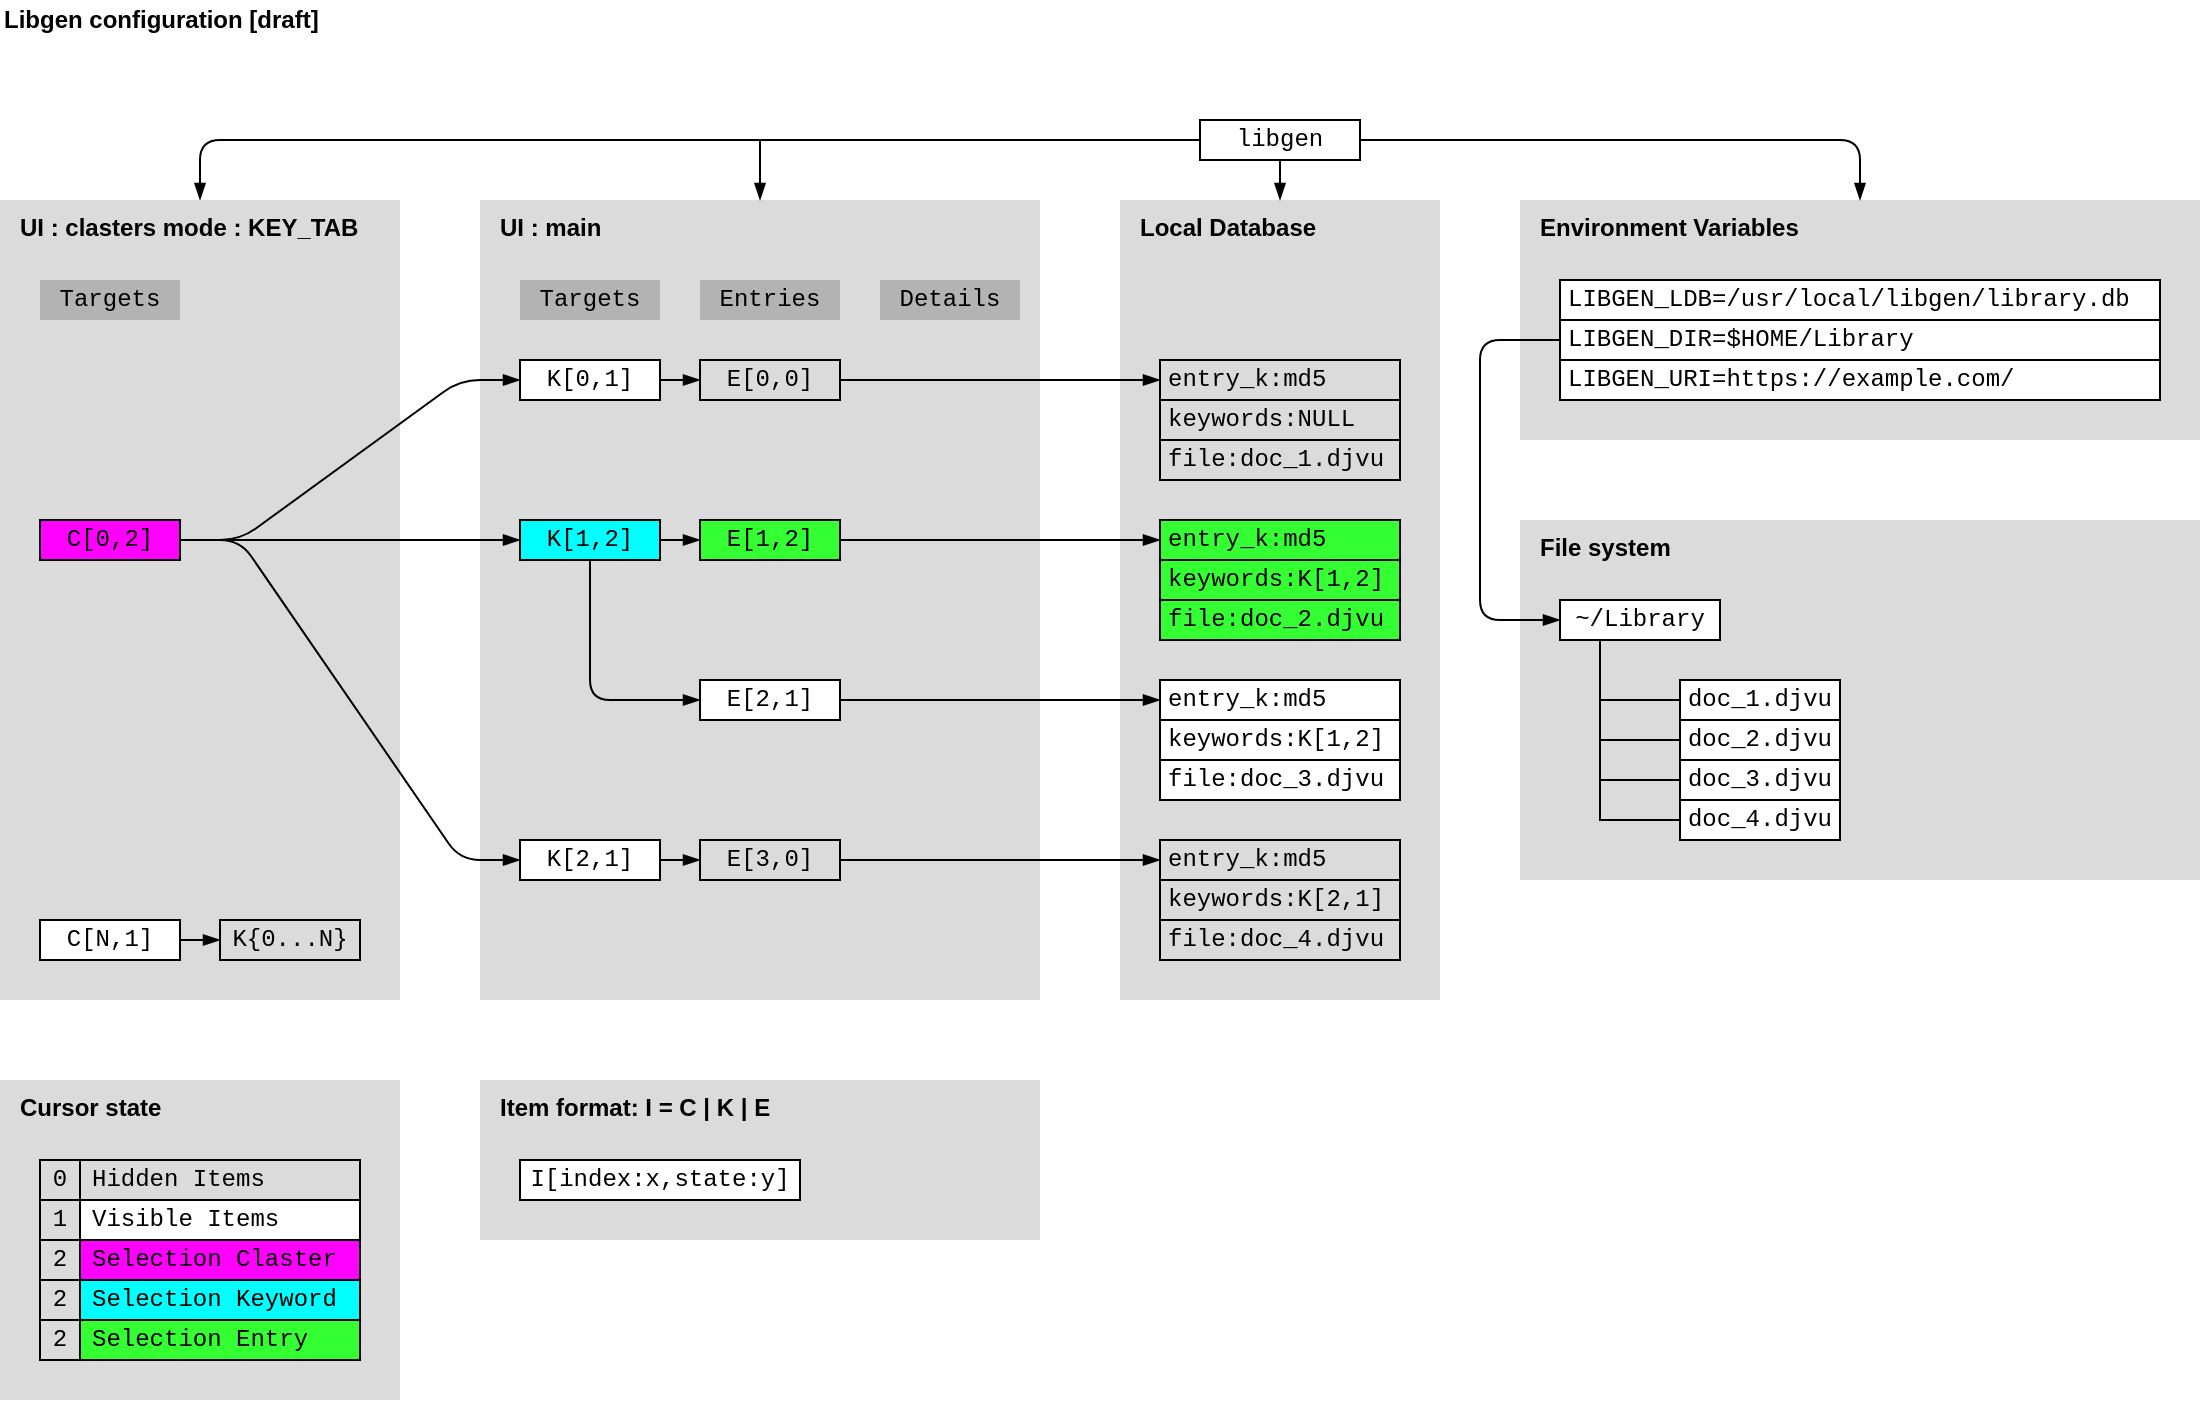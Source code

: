 <mxfile pages="3">
    <diagram id="UUWx-sAzLPwV_dVidj8D" name="Page-1">
        <mxGraphModel dx="1253" dy="835" grid="1" gridSize="10" guides="1" tooltips="1" connect="1" arrows="1" fold="1" page="1" pageScale="1" pageWidth="1169" pageHeight="827" math="0" shadow="0">
            <root>
                <mxCell id="0"/>
                <mxCell id="1" parent="0"/>
                <mxCell id="dh6uvHsPQepFxhl4zMqo-67" value="Cursor state" style="rounded=0;whiteSpace=wrap;html=1;fillColor=#DBDBDB;verticalAlign=top;dashed=1;align=left;spacingRight=0;dashPattern=1 1;strokeColor=none;fontStyle=1;spacing=2;spacingLeft=8;" parent="1" vertex="1">
                    <mxGeometry x="40" y="560" width="200" height="160" as="geometry"/>
                </mxCell>
                <mxCell id="dh6uvHsPQepFxhl4zMqo-28" value="UI : main" style="rounded=0;whiteSpace=wrap;html=1;verticalAlign=top;dashed=1;align=left;spacingRight=0;dashPattern=1 1;strokeColor=none;fillStyle=auto;fillColor=#DBDBDB;fontStyle=1;spacing=2;spacingLeft=8;" parent="1" vertex="1">
                    <mxGeometry x="280" y="120" width="280" height="400" as="geometry"/>
                </mxCell>
                <mxCell id="dh6uvHsPQepFxhl4zMqo-25" value="Environment Variables" style="rounded=0;whiteSpace=wrap;html=1;fillColor=#DBDBDB;verticalAlign=top;align=left;spacingRight=0;strokeColor=none;fontStyle=1;spacing=2;spacingLeft=8;" parent="1" vertex="1">
                    <mxGeometry x="800" y="120" width="340" height="120" as="geometry"/>
                </mxCell>
                <mxCell id="dh6uvHsPQepFxhl4zMqo-23" value="File system" style="rounded=0;whiteSpace=wrap;html=1;fillColor=#DBDBDB;verticalAlign=top;dashed=1;align=left;spacingRight=0;dashPattern=1 1;strokeColor=none;fontStyle=1;spacing=2;spacingLeft=8;" parent="1" vertex="1">
                    <mxGeometry x="800" y="280" width="340" height="180" as="geometry"/>
                </mxCell>
                <mxCell id="dh6uvHsPQepFxhl4zMqo-10" value="Local Database" style="rounded=0;whiteSpace=wrap;html=1;fillColor=#DBDBDB;verticalAlign=top;dashed=1;align=left;spacingRight=0;dashPattern=1 1;strokeColor=none;gradientColor=none;fontStyle=1;spacing=2;spacingLeft=8;" parent="1" vertex="1">
                    <mxGeometry x="600" y="120" width="160" height="400" as="geometry"/>
                </mxCell>
                <mxCell id="BrhVEtscQqjoXlPXKnet-53" style="edgeStyle=orthogonalEdgeStyle;rounded=0;orthogonalLoop=1;jettySize=auto;html=1;exitX=0;exitY=0.5;exitDx=0;exitDy=0;entryX=0;entryY=0.5;entryDx=0;entryDy=0;fontFamily=Courier New;endArrow=none;endFill=0;" parent="1" edge="1">
                    <mxGeometry relative="1" as="geometry">
                        <mxPoint x="300" y="210" as="sourcePoint"/>
                        <mxPoint x="300" y="210" as="targetPoint"/>
                    </mxGeometry>
                </mxCell>
                <mxCell id="BrhVEtscQqjoXlPXKnet-1" value="Targets" style="rounded=0;whiteSpace=wrap;html=1;fontFamily=Courier New;strokeColor=none;fillColor=#B3B3B3;fontStyle=0" parent="1" vertex="1">
                    <mxGeometry x="300" y="160" width="70" height="20" as="geometry"/>
                </mxCell>
                <mxCell id="dh6uvHsPQepFxhl4zMqo-55" style="edgeStyle=orthogonalEdgeStyle;rounded=0;orthogonalLoop=1;jettySize=auto;html=1;exitX=1;exitY=0.5;exitDx=0;exitDy=0;entryX=0;entryY=0.5;entryDx=0;entryDy=0;endArrow=blockThin;endFill=1;" parent="1" source="BrhVEtscQqjoXlPXKnet-2" target="BrhVEtscQqjoXlPXKnet-39" edge="1">
                    <mxGeometry relative="1" as="geometry"/>
                </mxCell>
                <mxCell id="6_QHu12lxBdtCBCogE0x-1" style="edgeStyle=orthogonalEdgeStyle;shape=connector;rounded=1;html=1;exitX=0.5;exitY=1;exitDx=0;exitDy=0;entryX=0;entryY=0.5;entryDx=0;entryDy=0;labelBackgroundColor=default;strokeColor=default;fontFamily=Helvetica;fontSize=1;fontColor=default;endArrow=blockThin;endFill=1;" edge="1" parent="1" source="BrhVEtscQqjoXlPXKnet-2" target="BrhVEtscQqjoXlPXKnet-29">
                    <mxGeometry relative="1" as="geometry"/>
                </mxCell>
                <mxCell id="BrhVEtscQqjoXlPXKnet-2" value="K[1,2]" style="rounded=0;whiteSpace=wrap;html=1;fontFamily=Courier New;align=center;spacingLeft=0;strokeColor=default;fillColor=#00FFFF;" parent="1" vertex="1">
                    <mxGeometry x="300" y="280" width="70" height="20" as="geometry"/>
                </mxCell>
                <mxCell id="dh6uvHsPQepFxhl4zMqo-53" style="edgeStyle=orthogonalEdgeStyle;rounded=0;orthogonalLoop=1;jettySize=auto;html=1;exitX=1;exitY=0.5;exitDx=0;exitDy=0;entryX=0;entryY=0.5;entryDx=0;entryDy=0;endArrow=blockThin;endFill=1;" parent="1" source="BrhVEtscQqjoXlPXKnet-16" target="BrhVEtscQqjoXlPXKnet-47" edge="1">
                    <mxGeometry relative="1" as="geometry"/>
                </mxCell>
                <mxCell id="BrhVEtscQqjoXlPXKnet-16" value="K[2,1]" style="rounded=0;whiteSpace=wrap;html=1;fontFamily=Courier New;align=center;spacingLeft=0;fillColor=default;" parent="1" vertex="1">
                    <mxGeometry x="300" y="440" width="70" height="20" as="geometry"/>
                </mxCell>
                <mxCell id="BrhVEtscQqjoXlPXKnet-29" value="E[2,1]" style="rounded=0;whiteSpace=wrap;html=1;fontFamily=Courier New;align=center;spacingLeft=0;fillColor=default;" parent="1" vertex="1">
                    <mxGeometry x="390" y="360" width="70" height="20" as="geometry"/>
                </mxCell>
                <mxCell id="BrhVEtscQqjoXlPXKnet-31" value="file:doc_3.djvu" style="rounded=0;whiteSpace=wrap;html=1;fontFamily=Courier New;align=left;spacingLeft=2;fillColor=default;" parent="1" vertex="1">
                    <mxGeometry x="620" y="400" width="120" height="20" as="geometry"/>
                </mxCell>
                <mxCell id="BrhVEtscQqjoXlPXKnet-33" value="keywords:K[1,2]" style="rounded=0;whiteSpace=wrap;html=1;fontFamily=Courier New;align=left;spacingLeft=2;fillColor=default;" parent="1" vertex="1">
                    <mxGeometry x="620" y="380" width="120" height="20" as="geometry"/>
                </mxCell>
                <mxCell id="BrhVEtscQqjoXlPXKnet-39" value="E[1,2]" style="rounded=0;whiteSpace=wrap;html=1;fontFamily=Courier New;align=center;spacingLeft=0;fillColor=#33FF33;" parent="1" vertex="1">
                    <mxGeometry x="390" y="280" width="70" height="20" as="geometry"/>
                </mxCell>
                <mxCell id="BrhVEtscQqjoXlPXKnet-41" value="file:doc_2.djvu" style="rounded=0;whiteSpace=wrap;html=1;fontFamily=Courier New;align=left;spacingLeft=2;fillColor=#33FF33;" parent="1" vertex="1">
                    <mxGeometry x="620" y="320" width="120" height="20" as="geometry"/>
                </mxCell>
                <mxCell id="BrhVEtscQqjoXlPXKnet-42" value="keywords:K[1,2]" style="rounded=0;whiteSpace=wrap;html=1;fontFamily=Courier New;align=left;spacingLeft=2;fillColor=#33FF33;" parent="1" vertex="1">
                    <mxGeometry x="620" y="300" width="120" height="20" as="geometry"/>
                </mxCell>
                <mxCell id="dh6uvHsPQepFxhl4zMqo-57" style="edgeStyle=orthogonalEdgeStyle;rounded=0;orthogonalLoop=1;jettySize=auto;html=1;exitX=1;exitY=0.5;exitDx=0;exitDy=0;entryX=0;entryY=0.5;entryDx=0;entryDy=0;endArrow=blockThin;endFill=1;" parent="1" source="BrhVEtscQqjoXlPXKnet-47" target="dh6uvHsPQepFxhl4zMqo-13" edge="1">
                    <mxGeometry relative="1" as="geometry"/>
                </mxCell>
                <mxCell id="BrhVEtscQqjoXlPXKnet-47" value="E[3,0]" style="rounded=0;whiteSpace=wrap;html=1;fontFamily=Courier New;align=center;spacingLeft=0;fillColor=none;" parent="1" vertex="1">
                    <mxGeometry x="390" y="440" width="70" height="20" as="geometry"/>
                </mxCell>
                <mxCell id="BrhVEtscQqjoXlPXKnet-49" value="file:doc_4.djvu" style="rounded=0;whiteSpace=wrap;html=1;fontFamily=Courier New;align=left;spacingLeft=2;fillColor=none;" parent="1" vertex="1">
                    <mxGeometry x="620" y="480" width="120" height="20" as="geometry"/>
                </mxCell>
                <mxCell id="BrhVEtscQqjoXlPXKnet-50" value="keywords:K[2,1]" style="rounded=0;whiteSpace=wrap;html=1;fontFamily=Courier New;align=left;spacingLeft=2;fillColor=none;" parent="1" vertex="1">
                    <mxGeometry x="620" y="460" width="120" height="20" as="geometry"/>
                </mxCell>
                <mxCell id="dh6uvHsPQepFxhl4zMqo-49" style="edgeStyle=orthogonalEdgeStyle;rounded=0;orthogonalLoop=1;jettySize=auto;html=1;exitX=1;exitY=0.5;exitDx=0;exitDy=0;entryX=0;entryY=0.5;entryDx=0;entryDy=0;endArrow=blockThin;endFill=1;" parent="1" source="BrhVEtscQqjoXlPXKnet-52" target="BrhVEtscQqjoXlPXKnet-55" edge="1">
                    <mxGeometry relative="1" as="geometry"/>
                </mxCell>
                <mxCell id="BrhVEtscQqjoXlPXKnet-52" value="E[0,0]" style="rounded=0;whiteSpace=wrap;html=1;fontFamily=Courier New;align=center;spacingLeft=0;fillColor=none;" parent="1" vertex="1">
                    <mxGeometry x="390" y="200" width="70" height="20" as="geometry"/>
                </mxCell>
                <mxCell id="BrhVEtscQqjoXlPXKnet-54" value="file:doc_1.djvu" style="rounded=0;whiteSpace=wrap;html=1;fontFamily=Courier New;align=left;spacingLeft=2;fillColor=none;" parent="1" vertex="1">
                    <mxGeometry x="620" y="240" width="120" height="20" as="geometry"/>
                </mxCell>
                <mxCell id="BrhVEtscQqjoXlPXKnet-55" value="entry_k:md5" style="rounded=0;whiteSpace=wrap;html=1;fontFamily=Courier New;align=left;spacingLeft=2;fillColor=none;" parent="1" vertex="1">
                    <mxGeometry x="620" y="200" width="120" height="20" as="geometry"/>
                </mxCell>
                <mxCell id="BrhVEtscQqjoXlPXKnet-57" value="Libgen configuration [draft]" style="rounded=0;whiteSpace=wrap;html=1;fontFamily=Helvetica;align=left;strokeColor=none;fillColor=none;fontStyle=1" parent="1" vertex="1">
                    <mxGeometry x="40" y="20" width="520" height="20" as="geometry"/>
                </mxCell>
                <mxCell id="Gjp_qfuutxux4De0WOCZ-2" style="edgeStyle=orthogonalEdgeStyle;html=1;exitX=0;exitY=0.5;exitDx=0;exitDy=0;endArrow=blockThin;endFill=1;entryX=0;entryY=0.5;entryDx=0;entryDy=0;" edge="1" parent="1" source="dh6uvHsPQepFxhl4zMqo-1" target="dh6uvHsPQepFxhl4zMqo-14">
                    <mxGeometry relative="1" as="geometry">
                        <mxPoint x="790" y="250" as="targetPoint"/>
                        <Array as="points">
                            <mxPoint x="780" y="190"/>
                            <mxPoint x="780" y="330"/>
                        </Array>
                    </mxGeometry>
                </mxCell>
                <mxCell id="dh6uvHsPQepFxhl4zMqo-1" value="LIBGEN_DIR=$HOME/Library" style="rounded=0;whiteSpace=wrap;html=1;fontFamily=Courier New;align=left;spacingLeft=2;fillColor=default;" parent="1" vertex="1">
                    <mxGeometry x="820" y="180" width="300" height="20" as="geometry"/>
                </mxCell>
                <mxCell id="dh6uvHsPQepFxhl4zMqo-43" style="edgeStyle=orthogonalEdgeStyle;rounded=0;orthogonalLoop=1;jettySize=auto;html=1;exitX=0.5;exitY=1;exitDx=0;exitDy=0;entryX=0.5;entryY=0;entryDx=0;entryDy=0;endArrow=blockThin;endFill=1;" parent="1" source="dh6uvHsPQepFxhl4zMqo-3" target="dh6uvHsPQepFxhl4zMqo-10" edge="1">
                    <mxGeometry relative="1" as="geometry"/>
                </mxCell>
                <mxCell id="dh6uvHsPQepFxhl4zMqo-44" style="edgeStyle=orthogonalEdgeStyle;rounded=0;orthogonalLoop=1;jettySize=auto;html=1;exitX=0;exitY=0.5;exitDx=0;exitDy=0;entryX=0.5;entryY=0;entryDx=0;entryDy=0;endArrow=blockThin;endFill=1;" parent="1" source="dh6uvHsPQepFxhl4zMqo-3" target="dh6uvHsPQepFxhl4zMqo-28" edge="1">
                    <mxGeometry relative="1" as="geometry"/>
                </mxCell>
                <mxCell id="Gjp_qfuutxux4De0WOCZ-4" style="edgeStyle=orthogonalEdgeStyle;shape=connector;rounded=1;html=1;exitX=1;exitY=0.5;exitDx=0;exitDy=0;entryX=0.5;entryY=0;entryDx=0;entryDy=0;labelBackgroundColor=default;strokeColor=default;fontFamily=Helvetica;fontSize=11;fontColor=default;endArrow=blockThin;endFill=1;" edge="1" parent="1" source="dh6uvHsPQepFxhl4zMqo-3" target="dh6uvHsPQepFxhl4zMqo-25">
                    <mxGeometry relative="1" as="geometry"/>
                </mxCell>
                <mxCell id="Gjp_qfuutxux4De0WOCZ-5" style="edgeStyle=orthogonalEdgeStyle;shape=connector;rounded=1;html=1;exitX=0;exitY=0.5;exitDx=0;exitDy=0;labelBackgroundColor=default;strokeColor=default;fontFamily=Helvetica;fontSize=11;fontColor=default;endArrow=blockThin;endFill=1;" edge="1" parent="1" source="dh6uvHsPQepFxhl4zMqo-3" target="r2hlDEZaEmyefGs9JHB1-1">
                    <mxGeometry relative="1" as="geometry"/>
                </mxCell>
                <mxCell id="dh6uvHsPQepFxhl4zMqo-3" value="libgen" style="rounded=0;whiteSpace=wrap;html=1;fontFamily=Courier New;" parent="1" vertex="1">
                    <mxGeometry x="640" y="80" width="80" height="20" as="geometry"/>
                </mxCell>
                <mxCell id="dh6uvHsPQepFxhl4zMqo-4" value="LIBGEN_LDB=/usr/local/libgen/library.db" style="rounded=0;whiteSpace=wrap;html=1;fontFamily=Courier New;align=left;spacingLeft=2;fillColor=default;" parent="1" vertex="1">
                    <mxGeometry x="820" y="160" width="300" height="20" as="geometry"/>
                </mxCell>
                <mxCell id="dh6uvHsPQepFxhl4zMqo-8" value="keywords:NULL" style="rounded=0;whiteSpace=wrap;html=1;fontFamily=Courier New;align=left;spacingLeft=2;fillColor=none;" parent="1" vertex="1">
                    <mxGeometry x="620" y="220" width="120" height="20" as="geometry"/>
                </mxCell>
                <mxCell id="dh6uvHsPQepFxhl4zMqo-9" value="entry_k:md5" style="rounded=0;whiteSpace=wrap;html=1;fontFamily=Courier New;align=left;spacingLeft=2;fillColor=#33FF33;" parent="1" vertex="1">
                    <mxGeometry x="620" y="280" width="120" height="20" as="geometry"/>
                </mxCell>
                <mxCell id="dh6uvHsPQepFxhl4zMqo-12" value="entry_k:md5" style="rounded=0;whiteSpace=wrap;html=1;fontFamily=Courier New;align=left;spacingLeft=2;fillColor=default;" parent="1" vertex="1">
                    <mxGeometry x="620" y="360" width="120" height="20" as="geometry"/>
                </mxCell>
                <mxCell id="dh6uvHsPQepFxhl4zMqo-13" value="entry_k:md5" style="rounded=0;whiteSpace=wrap;html=1;fontFamily=Courier New;align=left;spacingLeft=2;fillColor=none;" parent="1" vertex="1">
                    <mxGeometry x="620" y="440" width="120" height="20" as="geometry"/>
                </mxCell>
                <mxCell id="dh6uvHsPQepFxhl4zMqo-17" style="edgeStyle=orthogonalEdgeStyle;rounded=0;orthogonalLoop=1;jettySize=auto;html=1;exitX=0.25;exitY=1;exitDx=0;exitDy=0;entryX=0;entryY=0.5;entryDx=0;entryDy=0;endArrow=none;endFill=0;" parent="1" source="dh6uvHsPQepFxhl4zMqo-14" target="dh6uvHsPQepFxhl4zMqo-16" edge="1">
                    <mxGeometry relative="1" as="geometry"/>
                </mxCell>
                <mxCell id="dh6uvHsPQepFxhl4zMqo-21" style="edgeStyle=orthogonalEdgeStyle;rounded=0;orthogonalLoop=1;jettySize=auto;html=1;exitX=0.25;exitY=1;exitDx=0;exitDy=0;entryX=0;entryY=0.5;entryDx=0;entryDy=0;endArrow=none;endFill=0;" parent="1" source="dh6uvHsPQepFxhl4zMqo-14" target="dh6uvHsPQepFxhl4zMqo-20" edge="1">
                    <mxGeometry relative="1" as="geometry"/>
                </mxCell>
                <mxCell id="dh6uvHsPQepFxhl4zMqo-26" style="edgeStyle=orthogonalEdgeStyle;rounded=0;orthogonalLoop=1;jettySize=auto;html=1;exitX=0.25;exitY=1;exitDx=0;exitDy=0;entryX=0;entryY=0.5;entryDx=0;entryDy=0;endArrow=none;endFill=0;" parent="1" source="dh6uvHsPQepFxhl4zMqo-14" target="dh6uvHsPQepFxhl4zMqo-24" edge="1">
                    <mxGeometry relative="1" as="geometry"/>
                </mxCell>
                <mxCell id="dh6uvHsPQepFxhl4zMqo-63" style="edgeStyle=orthogonalEdgeStyle;rounded=0;orthogonalLoop=1;jettySize=auto;html=1;exitX=0.25;exitY=1;exitDx=0;exitDy=0;entryX=0;entryY=0.5;entryDx=0;entryDy=0;endArrow=none;endFill=0;" parent="1" source="dh6uvHsPQepFxhl4zMqo-14" target="dh6uvHsPQepFxhl4zMqo-27" edge="1">
                    <mxGeometry relative="1" as="geometry"/>
                </mxCell>
                <mxCell id="dh6uvHsPQepFxhl4zMqo-14" value="~/Library" style="rounded=0;whiteSpace=wrap;html=1;fontFamily=Courier New;fillColor=default;" parent="1" vertex="1">
                    <mxGeometry x="820" y="320" width="80" height="20" as="geometry"/>
                </mxCell>
                <mxCell id="dh6uvHsPQepFxhl4zMqo-16" value="doc_1.djvu" style="rounded=0;whiteSpace=wrap;html=1;fontFamily=Courier New;align=center;spacingLeft=0;fillColor=default;" parent="1" vertex="1">
                    <mxGeometry x="880" y="360" width="80" height="20" as="geometry"/>
                </mxCell>
                <mxCell id="dh6uvHsPQepFxhl4zMqo-20" value="doc_2.djvu" style="rounded=0;whiteSpace=wrap;html=1;fontFamily=Courier New;align=center;spacingLeft=0;fillColor=default;" parent="1" vertex="1">
                    <mxGeometry x="880" y="380" width="80" height="20" as="geometry"/>
                </mxCell>
                <mxCell id="dh6uvHsPQepFxhl4zMqo-24" value="doc_3.djvu" style="rounded=0;whiteSpace=wrap;html=1;fontFamily=Courier New;align=center;spacingLeft=0;fillColor=default;" parent="1" vertex="1">
                    <mxGeometry x="880" y="400" width="80" height="20" as="geometry"/>
                </mxCell>
                <mxCell id="dh6uvHsPQepFxhl4zMqo-27" value="doc_4.djvu" style="rounded=0;whiteSpace=wrap;html=1;fontFamily=Courier New;align=center;spacingLeft=0;fillColor=default;" parent="1" vertex="1">
                    <mxGeometry x="880" y="420" width="80" height="20" as="geometry"/>
                </mxCell>
                <mxCell id="dh6uvHsPQepFxhl4zMqo-37" value="Entries" style="rounded=0;whiteSpace=wrap;html=1;fontFamily=Courier New;strokeColor=none;fillColor=#B3B3B3;fontStyle=0" parent="1" vertex="1">
                    <mxGeometry x="390" y="160" width="70" height="20" as="geometry"/>
                </mxCell>
                <mxCell id="dh6uvHsPQepFxhl4zMqo-38" value="Details" style="rounded=0;whiteSpace=wrap;html=1;fontFamily=Courier New;strokeColor=none;fillColor=#B3B3B3;fontStyle=0" parent="1" vertex="1">
                    <mxGeometry x="480" y="160" width="70" height="20" as="geometry"/>
                </mxCell>
                <mxCell id="dh6uvHsPQepFxhl4zMqo-41" style="edgeStyle=orthogonalEdgeStyle;rounded=0;orthogonalLoop=1;jettySize=auto;html=1;endArrow=blockThin;endFill=1;exitX=1;exitY=0.5;exitDx=0;exitDy=0;entryX=0;entryY=0.5;entryDx=0;entryDy=0;" parent="1" source="BrhVEtscQqjoXlPXKnet-29" target="dh6uvHsPQepFxhl4zMqo-12" edge="1">
                    <mxGeometry relative="1" as="geometry">
                        <mxPoint x="490" y="370" as="sourcePoint"/>
                        <mxPoint x="380" y="370" as="targetPoint"/>
                    </mxGeometry>
                </mxCell>
                <mxCell id="dh6uvHsPQepFxhl4zMqo-58" value="Hidden Items" style="rounded=0;whiteSpace=wrap;html=1;fontFamily=Courier New;align=left;spacingLeft=4;fillColor=none;" parent="1" vertex="1">
                    <mxGeometry x="80" y="600" width="140" height="20" as="geometry"/>
                </mxCell>
                <mxCell id="dh6uvHsPQepFxhl4zMqo-60" value="Selection Entry" style="rounded=0;whiteSpace=wrap;html=1;fontFamily=Courier New;align=left;spacingLeft=4;fillColor=#33FF33;" parent="1" vertex="1">
                    <mxGeometry x="80" y="680" width="140" height="20" as="geometry"/>
                </mxCell>
                <mxCell id="dh6uvHsPQepFxhl4zMqo-61" value="Selection Keyword" style="rounded=0;whiteSpace=wrap;html=1;fontFamily=Courier New;align=left;spacingLeft=4;fillColor=#00FFFF;" parent="1" vertex="1">
                    <mxGeometry x="80" y="660" width="140" height="20" as="geometry"/>
                </mxCell>
                <mxCell id="GQ0LXttcqDR-Ab8jMTPa-9" value="Visible Items" style="rounded=0;whiteSpace=wrap;html=1;fontFamily=Courier New;align=left;spacingLeft=4;fillColor=default;" parent="1" vertex="1">
                    <mxGeometry x="80" y="620" width="140" height="20" as="geometry"/>
                </mxCell>
                <mxCell id="ssgOsranvWXiQNZTIr64-2" style="edgeStyle=orthogonalEdgeStyle;rounded=0;orthogonalLoop=1;jettySize=auto;html=1;exitX=1;exitY=0.5;exitDx=0;exitDy=0;entryX=0;entryY=0.5;entryDx=0;entryDy=0;endArrow=blockThin;endFill=1;" parent="1" source="ssgOsranvWXiQNZTIr64-1" target="BrhVEtscQqjoXlPXKnet-52" edge="1">
                    <mxGeometry relative="1" as="geometry"/>
                </mxCell>
                <mxCell id="ssgOsranvWXiQNZTIr64-1" value="K[0,1]" style="rounded=0;whiteSpace=wrap;html=1;fontFamily=Courier New;align=center;spacingLeft=0;fillColor=default;" parent="1" vertex="1">
                    <mxGeometry x="300" y="200" width="70" height="20" as="geometry"/>
                </mxCell>
                <mxCell id="ssgOsranvWXiQNZTIr64-7" style="edgeStyle=orthogonalEdgeStyle;rounded=0;orthogonalLoop=1;jettySize=auto;html=1;exitX=1;exitY=0.5;exitDx=0;exitDy=0;entryX=0;entryY=0.5;entryDx=0;entryDy=0;endArrow=blockThin;endFill=1;" parent="1" source="BrhVEtscQqjoXlPXKnet-39" target="dh6uvHsPQepFxhl4zMqo-9" edge="1">
                    <mxGeometry relative="1" as="geometry"/>
                </mxCell>
                <mxCell id="YGW85YwLv6UgLT5ly2k5-3" value="Item format: I = C | K | E" style="rounded=0;whiteSpace=wrap;html=1;fillColor=#DBDBDB;verticalAlign=top;dashed=1;align=left;spacingRight=0;dashPattern=1 1;strokeColor=none;fontStyle=1;spacing=2;spacingLeft=8;" parent="1" vertex="1">
                    <mxGeometry x="280" y="560" width="280" height="80" as="geometry"/>
                </mxCell>
                <mxCell id="YGW85YwLv6UgLT5ly2k5-4" value="I[index:x,state:y]" style="rounded=0;whiteSpace=wrap;html=1;fontFamily=Courier New;align=center;spacingLeft=0;fillColor=default;" parent="1" vertex="1">
                    <mxGeometry x="300" y="600" width="140" height="20" as="geometry"/>
                </mxCell>
                <mxCell id="Nkr0-fh5gaL3zeAzCdQM-2" value="0" style="rounded=0;whiteSpace=wrap;html=1;fontFamily=Courier New;align=center;spacingLeft=0;fillColor=none;spacing=0;" parent="1" vertex="1">
                    <mxGeometry x="60" y="600" width="20" height="20" as="geometry"/>
                </mxCell>
                <mxCell id="Nkr0-fh5gaL3zeAzCdQM-3" value="1" style="rounded=0;whiteSpace=wrap;html=1;fontFamily=Courier New;align=center;spacingLeft=0;fillColor=none;spacing=0;" parent="1" vertex="1">
                    <mxGeometry x="60" y="620" width="20" height="20" as="geometry"/>
                </mxCell>
                <mxCell id="Nkr0-fh5gaL3zeAzCdQM-4" value="2" style="rounded=0;whiteSpace=wrap;html=1;fontFamily=Courier New;align=center;spacingLeft=0;fillColor=none;spacing=0;" parent="1" vertex="1">
                    <mxGeometry x="60" y="660" width="20" height="20" as="geometry"/>
                </mxCell>
                <mxCell id="Nkr0-fh5gaL3zeAzCdQM-5" value="2" style="rounded=0;whiteSpace=wrap;html=1;fontFamily=Courier New;align=center;spacingLeft=0;fillColor=none;spacing=0;" parent="1" vertex="1">
                    <mxGeometry x="60" y="680" width="20" height="20" as="geometry"/>
                </mxCell>
                <mxCell id="r2hlDEZaEmyefGs9JHB1-1" value="UI : clasters mode : KEY_TAB" style="rounded=0;whiteSpace=wrap;html=1;verticalAlign=top;dashed=1;align=left;spacingRight=0;dashPattern=1 1;strokeColor=none;fillStyle=auto;fillColor=#DBDBDB;fontStyle=1;spacing=2;spacingLeft=8;" parent="1" vertex="1">
                    <mxGeometry x="40" y="120" width="200" height="400" as="geometry"/>
                </mxCell>
                <mxCell id="r2hlDEZaEmyefGs9JHB1-2" value="Targets" style="rounded=0;whiteSpace=wrap;html=1;fontFamily=Courier New;align=center;spacingLeft=0;fillColor=#B3B3B3;strokeColor=none;" parent="1" vertex="1">
                    <mxGeometry x="60" y="160" width="70" height="20" as="geometry"/>
                </mxCell>
                <mxCell id="r2hlDEZaEmyefGs9JHB1-18" style="edgeStyle=entityRelationEdgeStyle;rounded=0;orthogonalLoop=1;jettySize=auto;html=1;exitX=1;exitY=0.5;exitDx=0;exitDy=0;entryX=0;entryY=0.5;entryDx=0;entryDy=0;endArrow=blockThin;endFill=1;" parent="1" source="r2hlDEZaEmyefGs9JHB1-5" target="BrhVEtscQqjoXlPXKnet-2" edge="1">
                    <mxGeometry relative="1" as="geometry"/>
                </mxCell>
                <mxCell id="m-ZW6yLU0W6b0jnSaliZ-1" style="edgeStyle=entityRelationEdgeStyle;shape=connector;rounded=1;html=1;exitX=1;exitY=0.5;exitDx=0;exitDy=0;entryX=0;entryY=0.5;entryDx=0;entryDy=0;labelBackgroundColor=default;strokeColor=default;fontFamily=Helvetica;fontSize=11;fontColor=default;endArrow=blockThin;endFill=1;" edge="1" parent="1" source="r2hlDEZaEmyefGs9JHB1-5" target="ssgOsranvWXiQNZTIr64-1">
                    <mxGeometry relative="1" as="geometry"/>
                </mxCell>
                <mxCell id="m-ZW6yLU0W6b0jnSaliZ-2" style="edgeStyle=entityRelationEdgeStyle;shape=connector;rounded=1;html=1;exitX=1;exitY=0.5;exitDx=0;exitDy=0;entryX=0;entryY=0.5;entryDx=0;entryDy=0;labelBackgroundColor=default;strokeColor=default;fontFamily=Helvetica;fontSize=11;fontColor=default;endArrow=blockThin;endFill=1;" edge="1" parent="1" source="r2hlDEZaEmyefGs9JHB1-5" target="BrhVEtscQqjoXlPXKnet-16">
                    <mxGeometry relative="1" as="geometry"/>
                </mxCell>
                <mxCell id="r2hlDEZaEmyefGs9JHB1-5" value="C[0,2]" style="rounded=0;whiteSpace=wrap;html=1;fontFamily=Courier New;align=center;spacingLeft=0;fillColor=#FF00FF;" parent="1" vertex="1">
                    <mxGeometry x="60" y="280" width="70" height="20" as="geometry"/>
                </mxCell>
                <mxCell id="r2hlDEZaEmyefGs9JHB1-10" value="Selection Claster" style="rounded=0;whiteSpace=wrap;html=1;fontFamily=Courier New;align=left;spacingLeft=4;fillColor=#FF00FF;" parent="1" vertex="1">
                    <mxGeometry x="80" y="640" width="140" height="20" as="geometry"/>
                </mxCell>
                <mxCell id="r2hlDEZaEmyefGs9JHB1-11" value="2" style="rounded=0;whiteSpace=wrap;html=1;fontFamily=Courier New;align=center;spacingLeft=0;fillColor=none;spacing=0;" parent="1" vertex="1">
                    <mxGeometry x="60" y="640" width="20" height="20" as="geometry"/>
                </mxCell>
                <mxCell id="r2hlDEZaEmyefGs9JHB1-14" style="edgeStyle=orthogonalEdgeStyle;rounded=0;orthogonalLoop=1;jettySize=auto;html=1;exitX=1;exitY=0.5;exitDx=0;exitDy=0;entryX=0;entryY=0.5;entryDx=0;entryDy=0;endArrow=blockThin;endFill=1;" parent="1" source="r2hlDEZaEmyefGs9JHB1-12" target="r2hlDEZaEmyefGs9JHB1-13" edge="1">
                    <mxGeometry relative="1" as="geometry"/>
                </mxCell>
                <mxCell id="r2hlDEZaEmyefGs9JHB1-12" value="C[N,1]" style="rounded=0;whiteSpace=wrap;html=1;fontFamily=Courier New;align=center;spacingLeft=0;fillColor=default;" parent="1" vertex="1">
                    <mxGeometry x="60" y="480" width="70" height="20" as="geometry"/>
                </mxCell>
                <mxCell id="r2hlDEZaEmyefGs9JHB1-13" value="K{0...N}" style="rounded=0;whiteSpace=wrap;html=1;fontFamily=Courier New;align=center;spacingLeft=0;fillColor=none;" parent="1" vertex="1">
                    <mxGeometry x="150" y="480" width="70" height="20" as="geometry"/>
                </mxCell>
                <mxCell id="Gjp_qfuutxux4De0WOCZ-3" value="LIBGEN_URI=https://example.com/" style="rounded=0;whiteSpace=wrap;html=1;fontFamily=Courier New;align=left;spacingLeft=2;fillColor=default;" vertex="1" parent="1">
                    <mxGeometry x="820" y="200" width="300" height="20" as="geometry"/>
                </mxCell>
            </root>
        </mxGraphModel>
    </diagram>
    <diagram name="Page-2" id="xHXp7r9oW6xcgW65QC4Y">
        <mxGraphModel dx="1253" dy="835" grid="1" gridSize="10" guides="1" tooltips="1" connect="1" arrows="1" fold="1" page="1" pageScale="1" pageWidth="1169" pageHeight="827" math="0" shadow="0">
            <root>
                <mxCell id="S7qP868BVdxPYDRv5lOv-0"/>
                <mxCell id="S7qP868BVdxPYDRv5lOv-1" parent="S7qP868BVdxPYDRv5lOv-0"/>
                <mxCell id="S7qP868BVdxPYDRv5lOv-2" value="Step 1: Initializing data" style="rounded=0;whiteSpace=wrap;html=1;fillColor=#DBDBDB;verticalAlign=top;dashed=1;align=left;spacingRight=0;dashPattern=1 1;strokeColor=none;fontStyle=1;spacing=2;spacingLeft=8;" parent="S7qP868BVdxPYDRv5lOv-1" vertex="1">
                    <mxGeometry x="40" y="80" width="320" height="180" as="geometry"/>
                </mxCell>
                <mxCell id="-s1DI8V42ZGulExI7tGw-3" value="Cursor state" style="rounded=0;whiteSpace=wrap;html=1;fontFamily=Helvetica;align=center;spacingLeft=0;fillColor=#B3B3B3;strokeColor=none;verticalAlign=top;fontStyle=1;spacing=2;" parent="S7qP868BVdxPYDRv5lOv-1" vertex="1">
                    <mxGeometry x="50" y="110" width="300" height="140" as="geometry"/>
                </mxCell>
                <mxCell id="S7qP868BVdxPYDRv5lOv-4" value="UI" style="rounded=0;whiteSpace=wrap;html=1;verticalAlign=top;dashed=1;align=left;spacingRight=0;dashPattern=1 1;strokeColor=none;fillStyle=auto;fillColor=#DBDBDB;fontStyle=1;spacing=0;spacingLeft=8;" parent="S7qP868BVdxPYDRv5lOv-1" vertex="1">
                    <mxGeometry x="40" y="260" width="320" height="160" as="geometry"/>
                </mxCell>
                <mxCell id="S7qP868BVdxPYDRv5lOv-8" style="edgeStyle=orthogonalEdgeStyle;rounded=0;orthogonalLoop=1;jettySize=auto;html=1;exitX=0;exitY=0.5;exitDx=0;exitDy=0;entryX=0;entryY=0.5;entryDx=0;entryDy=0;fontFamily=Courier New;endArrow=none;endFill=0;" parent="S7qP868BVdxPYDRv5lOv-1" edge="1">
                    <mxGeometry relative="1" as="geometry">
                        <mxPoint x="260" y="430" as="sourcePoint"/>
                        <mxPoint x="260" y="430" as="targetPoint"/>
                    </mxGeometry>
                </mxCell>
                <mxCell id="a8iTulJxd6tcHlXe_Yh4-2" value="K[1,1]" style="rounded=0;whiteSpace=wrap;html=1;fontFamily=Courier New;align=center;spacingLeft=0;fillColor=default;strokeColor=none;" parent="S7qP868BVdxPYDRv5lOv-1" vertex="1">
                    <mxGeometry x="60" y="360" width="80" height="20" as="geometry"/>
                </mxCell>
                <mxCell id="a8iTulJxd6tcHlXe_Yh4-4" value="ent_index" style="rounded=0;whiteSpace=wrap;html=1;fontFamily=Courier New;align=left;spacingLeft=4;fillColor=default;" parent="S7qP868BVdxPYDRv5lOv-1" vertex="1">
                    <mxGeometry x="60" y="160" width="80" height="20" as="geometry"/>
                </mxCell>
                <mxCell id="jCd7izSxQA-gFvLNB_j1-0" value="Targets" style="rounded=0;whiteSpace=wrap;html=1;fontFamily=Courier New;strokeColor=none;fillColor=#B3B3B3;fontStyle=0" parent="S7qP868BVdxPYDRv5lOv-1" vertex="1">
                    <mxGeometry x="60" y="300" width="80" height="20" as="geometry"/>
                </mxCell>
                <mxCell id="2cnygtPbooR-wGmpuBQY-2" value="Entries" style="rounded=0;whiteSpace=wrap;html=1;fontFamily=Courier New;strokeColor=none;fillColor=#B3B3B3;fontStyle=0" parent="S7qP868BVdxPYDRv5lOv-1" vertex="1">
                    <mxGeometry x="160" y="300" width="80" height="20" as="geometry"/>
                </mxCell>
                <mxCell id="2cnygtPbooR-wGmpuBQY-3" value="Details" style="rounded=0;whiteSpace=wrap;html=1;fontFamily=Courier New;strokeColor=none;fillColor=#B3B3B3;fontStyle=0" parent="S7qP868BVdxPYDRv5lOv-1" vertex="1">
                    <mxGeometry x="260" y="299.26" width="80" height="20" as="geometry"/>
                </mxCell>
                <mxCell id="-s1DI8V42ZGulExI7tGw-1" value="keywords" style="rounded=0;whiteSpace=wrap;html=1;fontFamily=Courier New;align=left;spacingLeft=4;fillColor=default;" parent="S7qP868BVdxPYDRv5lOv-1" vertex="1">
                    <mxGeometry x="60" y="220" width="80" height="20" as="geometry"/>
                </mxCell>
                <mxCell id="-s1DI8V42ZGulExI7tGw-8" value="NULL" style="rounded=0;whiteSpace=wrap;html=1;fontFamily=Courier New;align=left;spacingLeft=4;fillColor=default;" parent="S7qP868BVdxPYDRv5lOv-1" vertex="1">
                    <mxGeometry x="160" y="220" width="180" height="20" as="geometry"/>
                </mxCell>
                <mxCell id="-s1DI8V42ZGulExI7tGw-14" value="0" style="rounded=0;whiteSpace=wrap;html=1;fontFamily=Courier New;align=left;spacingLeft=4;fillColor=default;" parent="S7qP868BVdxPYDRv5lOv-1" vertex="1">
                    <mxGeometry x="160" y="160" width="30" height="20" as="geometry"/>
                </mxCell>
                <mxCell id="iC1SG9GqgSkuUi4Cr47b-3" style="edgeStyle=orthogonalEdgeStyle;rounded=0;orthogonalLoop=1;jettySize=auto;html=1;exitX=0;exitY=0.5;exitDx=0;exitDy=0;entryX=1;entryY=0.5;entryDx=0;entryDy=0;endArrow=blockThin;endFill=1;" parent="S7qP868BVdxPYDRv5lOv-1" source="Mr4klmeS5HEtJtxAvkE6-4" target="L0zDXEv4G3_esXRWzPHV-35" edge="1">
                    <mxGeometry relative="1" as="geometry"/>
                </mxCell>
                <mxCell id="Mr4klmeS5HEtJtxAvkE6-4" value="E{data}" style="rounded=0;whiteSpace=wrap;html=1;fontFamily=Courier New;align=center;spacingLeft=0;fillColor=#33FF33;strokeColor=none;" parent="S7qP868BVdxPYDRv5lOv-1" vertex="1">
                    <mxGeometry x="260" y="330" width="80" height="20" as="geometry"/>
                </mxCell>
                <mxCell id="L0zDXEv4G3_esXRWzPHV-7" value="Step 2: Actions (KEY_ENTER)" style="rounded=0;whiteSpace=wrap;html=1;fillColor=#DBDBDB;verticalAlign=top;dashed=1;align=left;spacingRight=0;dashPattern=1 1;strokeColor=none;fontStyle=1;spacing=2;spacingLeft=8;" parent="S7qP868BVdxPYDRv5lOv-1" vertex="1">
                    <mxGeometry x="400" y="80" width="320" height="180" as="geometry"/>
                </mxCell>
                <mxCell id="L0zDXEv4G3_esXRWzPHV-8" value="Cursor state" style="rounded=0;whiteSpace=wrap;html=1;fontFamily=Helvetica;align=center;spacingLeft=0;fillColor=#B3B3B3;strokeColor=none;verticalAlign=top;fontStyle=1;spacing=2;" parent="S7qP868BVdxPYDRv5lOv-1" vertex="1">
                    <mxGeometry x="410" y="110" width="300" height="140" as="geometry"/>
                </mxCell>
                <mxCell id="L0zDXEv4G3_esXRWzPHV-9" value="UI" style="rounded=0;whiteSpace=wrap;html=1;verticalAlign=top;dashed=1;align=left;spacingRight=0;dashPattern=1 1;strokeColor=none;fillStyle=auto;fillColor=#DBDBDB;fontStyle=1;spacing=0;spacingLeft=8;" parent="S7qP868BVdxPYDRv5lOv-1" vertex="1">
                    <mxGeometry x="400" y="260" width="320" height="160" as="geometry"/>
                </mxCell>
                <mxCell id="L0zDXEv4G3_esXRWzPHV-10" style="edgeStyle=orthogonalEdgeStyle;rounded=0;orthogonalLoop=1;jettySize=auto;html=1;exitX=0;exitY=0.5;exitDx=0;exitDy=0;entryX=0;entryY=0.5;entryDx=0;entryDy=0;fontFamily=Courier New;endArrow=none;endFill=0;" parent="S7qP868BVdxPYDRv5lOv-1" edge="1">
                    <mxGeometry relative="1" as="geometry">
                        <mxPoint x="1000" y="449.31" as="sourcePoint"/>
                        <mxPoint x="1000" y="449.31" as="targetPoint"/>
                    </mxGeometry>
                </mxCell>
                <mxCell id="L0zDXEv4G3_esXRWzPHV-15" value="K[1,1]" style="rounded=0;whiteSpace=wrap;html=1;fontFamily=Courier New;align=center;spacingLeft=0;fillColor=default;strokeColor=none;" parent="S7qP868BVdxPYDRv5lOv-1" vertex="1">
                    <mxGeometry x="420" y="360" width="80" height="20" as="geometry"/>
                </mxCell>
                <mxCell id="L0zDXEv4G3_esXRWzPHV-16" value="sec_index" style="rounded=0;whiteSpace=wrap;html=1;fontFamily=Courier New;align=left;spacingLeft=4;fillColor=default;" parent="S7qP868BVdxPYDRv5lOv-1" vertex="1">
                    <mxGeometry x="420" y="200" width="80" height="20" as="geometry"/>
                </mxCell>
                <mxCell id="L0zDXEv4G3_esXRWzPHV-17" value="Targets" style="rounded=0;whiteSpace=wrap;html=1;fontFamily=Courier New;strokeColor=none;fillColor=#B3B3B3;fontStyle=0" parent="S7qP868BVdxPYDRv5lOv-1" vertex="1">
                    <mxGeometry x="420" y="300" width="80" height="20" as="geometry"/>
                </mxCell>
                <mxCell id="L0zDXEv4G3_esXRWzPHV-18" value="Entries" style="rounded=0;whiteSpace=wrap;html=1;fontFamily=Courier New;strokeColor=none;fillColor=#B3B3B3;fontStyle=0" parent="S7qP868BVdxPYDRv5lOv-1" vertex="1">
                    <mxGeometry x="520" y="300" width="80" height="20" as="geometry"/>
                </mxCell>
                <mxCell id="L0zDXEv4G3_esXRWzPHV-19" value="Details" style="rounded=0;whiteSpace=wrap;html=1;fontFamily=Courier New;strokeColor=none;fillColor=#B3B3B3;fontStyle=0" parent="S7qP868BVdxPYDRv5lOv-1" vertex="1">
                    <mxGeometry x="620" y="300" width="80" height="20" as="geometry"/>
                </mxCell>
                <mxCell id="L0zDXEv4G3_esXRWzPHV-24" value="keywords" style="rounded=0;whiteSpace=wrap;html=1;fontFamily=Courier New;align=left;spacingLeft=4;fillColor=default;" parent="S7qP868BVdxPYDRv5lOv-1" vertex="1">
                    <mxGeometry x="420" y="220" width="80" height="20" as="geometry"/>
                </mxCell>
                <mxCell id="L0zDXEv4G3_esXRWzPHV-26" value="K[0,2]" style="rounded=0;whiteSpace=wrap;html=1;fontFamily=Courier New;align=left;spacingLeft=4;fillColor=default;" parent="S7qP868BVdxPYDRv5lOv-1" vertex="1">
                    <mxGeometry x="520" y="220" width="180" height="20" as="geometry"/>
                </mxCell>
                <mxCell id="L0zDXEv4G3_esXRWzPHV-27" value="0" style="rounded=0;whiteSpace=wrap;html=1;fontFamily=Courier New;align=left;spacingLeft=4;fillColor=default;" parent="S7qP868BVdxPYDRv5lOv-1" vertex="1">
                    <mxGeometry x="520" y="200" width="30" height="20" as="geometry"/>
                </mxCell>
                <mxCell id="iC1SG9GqgSkuUi4Cr47b-4" style="edgeStyle=orthogonalEdgeStyle;rounded=0;orthogonalLoop=1;jettySize=auto;html=1;exitX=0;exitY=0.5;exitDx=0;exitDy=0;entryX=1;entryY=0.5;entryDx=0;entryDy=0;endArrow=blockThin;endFill=1;" parent="S7qP868BVdxPYDRv5lOv-1" source="L0zDXEv4G3_esXRWzPHV-29" target="L0zDXEv4G3_esXRWzPHV-20" edge="1">
                    <mxGeometry relative="1" as="geometry"/>
                </mxCell>
                <mxCell id="L0zDXEv4G3_esXRWzPHV-29" value="E{data}" style="rounded=0;whiteSpace=wrap;html=1;fontFamily=Courier New;align=center;spacingLeft=0;fillColor=#33FF33;strokeColor=none;" parent="S7qP868BVdxPYDRv5lOv-1" vertex="1">
                    <mxGeometry x="620" y="330" width="80" height="20" as="geometry"/>
                </mxCell>
                <mxCell id="L0zDXEv4G3_esXRWzPHV-34" value="K[0,1]" style="rounded=0;whiteSpace=wrap;html=1;fontFamily=Courier New;align=center;spacingLeft=0;fillColor=default;strokeColor=default;" parent="S7qP868BVdxPYDRv5lOv-1" vertex="1">
                    <mxGeometry x="60" y="330" width="80" height="20" as="geometry"/>
                </mxCell>
                <mxCell id="L0zDXEv4G3_esXRWzPHV-35" value="E[0,2]" style="rounded=0;whiteSpace=wrap;html=1;fontFamily=Courier New;align=center;spacingLeft=0;fillColor=#33FF33;strokeColor=none;strokeWidth=1;" parent="S7qP868BVdxPYDRv5lOv-1" vertex="1">
                    <mxGeometry x="160" y="330" width="80" height="20" as="geometry"/>
                </mxCell>
                <mxCell id="L0zDXEv4G3_esXRWzPHV-39" value="K[0,2]" style="rounded=0;whiteSpace=wrap;html=1;fontFamily=Courier New;align=center;spacingLeft=0;fillColor=#00FFFF;strokeColor=default;" parent="S7qP868BVdxPYDRv5lOv-1" vertex="1">
                    <mxGeometry x="420" y="330" width="80" height="20" as="geometry"/>
                </mxCell>
                <mxCell id="L0zDXEv4G3_esXRWzPHV-45" style="edgeStyle=orthogonalEdgeStyle;rounded=0;orthogonalLoop=1;jettySize=auto;html=1;exitX=0;exitY=0.5;exitDx=0;exitDy=0;entryX=0;entryY=0.5;entryDx=0;entryDy=0;fontFamily=Courier New;endArrow=none;endFill=0;" parent="S7qP868BVdxPYDRv5lOv-1" edge="1">
                    <mxGeometry relative="1" as="geometry">
                        <mxPoint x="1000" y="450" as="sourcePoint"/>
                        <mxPoint x="1000" y="450" as="targetPoint"/>
                    </mxGeometry>
                </mxCell>
                <mxCell id="L0zDXEv4G3_esXRWzPHV-56" value="Step 4: Actions (KEY_DOWN, KEY_ENTER)" style="rounded=0;whiteSpace=wrap;html=1;fillColor=#DBDBDB;verticalAlign=top;dashed=1;align=left;spacingRight=0;dashPattern=1 1;strokeColor=none;fontStyle=1;spacing=2;spacingLeft=8;" parent="S7qP868BVdxPYDRv5lOv-1" vertex="1">
                    <mxGeometry x="40" y="440" width="320" height="180" as="geometry"/>
                </mxCell>
                <mxCell id="L0zDXEv4G3_esXRWzPHV-57" value="Cursor state" style="rounded=0;whiteSpace=wrap;html=1;fontFamily=Helvetica;align=center;spacingLeft=0;fillColor=#B3B3B3;strokeColor=none;verticalAlign=top;fontStyle=1;spacing=2;" parent="S7qP868BVdxPYDRv5lOv-1" vertex="1">
                    <mxGeometry x="50" y="470" width="300" height="140" as="geometry"/>
                </mxCell>
                <mxCell id="L0zDXEv4G3_esXRWzPHV-58" value="UI" style="rounded=0;whiteSpace=wrap;html=1;verticalAlign=top;dashed=1;align=left;spacingRight=0;dashPattern=1 1;strokeColor=none;fillStyle=auto;fillColor=#DBDBDB;fontStyle=1;spacing=0;spacingLeft=8;" parent="S7qP868BVdxPYDRv5lOv-1" vertex="1">
                    <mxGeometry x="40" y="620" width="320" height="160" as="geometry"/>
                </mxCell>
                <mxCell id="L0zDXEv4G3_esXRWzPHV-59" style="edgeStyle=orthogonalEdgeStyle;rounded=0;orthogonalLoop=1;jettySize=auto;html=1;exitX=0;exitY=0.5;exitDx=0;exitDy=0;entryX=0;entryY=0.5;entryDx=0;entryDy=0;fontFamily=Courier New;endArrow=none;endFill=0;" parent="S7qP868BVdxPYDRv5lOv-1" edge="1">
                    <mxGeometry relative="1" as="geometry">
                        <mxPoint x="280.0" y="789.31" as="sourcePoint"/>
                        <mxPoint x="280.0" y="789.31" as="targetPoint"/>
                    </mxGeometry>
                </mxCell>
                <mxCell id="L0zDXEv4G3_esXRWzPHV-63" value="K[1,2]" style="rounded=0;whiteSpace=wrap;html=1;fontFamily=Courier New;align=center;spacingLeft=0;fillColor=#00FFFF;strokeColor=default;" parent="S7qP868BVdxPYDRv5lOv-1" vertex="1">
                    <mxGeometry x="60" y="720" width="80" height="20" as="geometry"/>
                </mxCell>
                <mxCell id="L0zDXEv4G3_esXRWzPHV-64" value="sec_index" style="rounded=0;whiteSpace=wrap;html=1;fontFamily=Courier New;align=left;spacingLeft=4;fillColor=default;" parent="S7qP868BVdxPYDRv5lOv-1" vertex="1">
                    <mxGeometry x="60" y="560" width="80" height="20" as="geometry"/>
                </mxCell>
                <mxCell id="L0zDXEv4G3_esXRWzPHV-65" value="Targets" style="rounded=0;whiteSpace=wrap;html=1;fontFamily=Courier New;strokeColor=none;fillColor=#B3B3B3;fontStyle=0" parent="S7qP868BVdxPYDRv5lOv-1" vertex="1">
                    <mxGeometry x="60" y="660" width="80" height="20" as="geometry"/>
                </mxCell>
                <mxCell id="L0zDXEv4G3_esXRWzPHV-66" value="Entries" style="rounded=0;whiteSpace=wrap;html=1;fontFamily=Courier New;strokeColor=none;fillColor=#B3B3B3;fontStyle=0" parent="S7qP868BVdxPYDRv5lOv-1" vertex="1">
                    <mxGeometry x="160" y="660" width="80" height="20" as="geometry"/>
                </mxCell>
                <mxCell id="L0zDXEv4G3_esXRWzPHV-67" value="Details" style="rounded=0;whiteSpace=wrap;html=1;fontFamily=Courier New;strokeColor=none;fillColor=#B3B3B3;fontStyle=0" parent="S7qP868BVdxPYDRv5lOv-1" vertex="1">
                    <mxGeometry x="260" y="660" width="80" height="20" as="geometry"/>
                </mxCell>
                <mxCell id="_KQzxP_kyTIhue16Aots-1" style="shape=connector;rounded=1;html=1;exitX=0;exitY=0.5;exitDx=0;exitDy=0;entryX=1;entryY=0.5;entryDx=0;entryDy=0;labelBackgroundColor=default;strokeColor=default;fontFamily=Helvetica;fontSize=1;fontColor=default;endArrow=blockThin;endFill=1;edgeStyle=orthogonalEdgeStyle;" edge="1" parent="S7qP868BVdxPYDRv5lOv-1" source="L0zDXEv4G3_esXRWzPHV-69" target="L0zDXEv4G3_esXRWzPHV-63">
                    <mxGeometry relative="1" as="geometry"/>
                </mxCell>
                <mxCell id="L0zDXEv4G3_esXRWzPHV-69" value="E[1,2]" style="rounded=0;whiteSpace=wrap;html=1;fontFamily=Courier New;align=center;spacingLeft=0;fillColor=#33FF33;strokeColor=none;" parent="S7qP868BVdxPYDRv5lOv-1" vertex="1">
                    <mxGeometry x="160" y="720" width="80" height="20" as="geometry"/>
                </mxCell>
                <mxCell id="L0zDXEv4G3_esXRWzPHV-71" value="E[0,0]" style="rounded=0;whiteSpace=wrap;html=1;fontFamily=Courier New;align=center;spacingLeft=0;fillColor=default;strokeColor=none;" parent="S7qP868BVdxPYDRv5lOv-1" vertex="1">
                    <mxGeometry x="160" y="690" width="80" height="20" as="geometry"/>
                </mxCell>
                <mxCell id="L0zDXEv4G3_esXRWzPHV-77" value="1" style="rounded=0;whiteSpace=wrap;html=1;fontFamily=Courier New;align=left;spacingLeft=4;fillColor=default;" parent="S7qP868BVdxPYDRv5lOv-1" vertex="1">
                    <mxGeometry x="160" y="560" width="30" height="20" as="geometry"/>
                </mxCell>
                <mxCell id="_KQzxP_kyTIhue16Aots-3" style="edgeStyle=orthogonalEdgeStyle;shape=connector;rounded=1;html=1;exitX=0.5;exitY=1;exitDx=0;exitDy=0;entryX=1;entryY=0.5;entryDx=0;entryDy=0;labelBackgroundColor=default;strokeColor=default;fontFamily=Helvetica;fontSize=1;fontColor=default;endArrow=blockThin;endFill=1;" edge="1" parent="S7qP868BVdxPYDRv5lOv-1" source="L0zDXEv4G3_esXRWzPHV-79" target="L0zDXEv4G3_esXRWzPHV-69">
                    <mxGeometry relative="1" as="geometry"/>
                </mxCell>
                <mxCell id="L0zDXEv4G3_esXRWzPHV-79" value="E{data}" style="rounded=0;whiteSpace=wrap;html=1;fontFamily=Courier New;align=center;spacingLeft=0;fillColor=#33FF33;strokeColor=none;" parent="S7qP868BVdxPYDRv5lOv-1" vertex="1">
                    <mxGeometry x="260" y="690" width="80" height="20" as="geometry"/>
                </mxCell>
                <mxCell id="L0zDXEv4G3_esXRWzPHV-82" value="K[0,1]" style="rounded=0;whiteSpace=wrap;html=1;fontFamily=Courier New;align=center;spacingLeft=0;fillColor=default;strokeColor=none;" parent="S7qP868BVdxPYDRv5lOv-1" vertex="1">
                    <mxGeometry x="60" y="690" width="80" height="20" as="geometry"/>
                </mxCell>
                <mxCell id="L0zDXEv4G3_esXRWzPHV-91" value="Step 6: Actions (KEY_DOWN, KEY_RIGHT)" style="rounded=0;whiteSpace=wrap;html=1;fillColor=#DBDBDB;verticalAlign=top;dashed=1;align=left;spacingRight=0;dashPattern=1 1;strokeColor=none;fontStyle=1;spacing=2;spacingLeft=8;" parent="S7qP868BVdxPYDRv5lOv-1" vertex="1">
                    <mxGeometry x="760" y="440" width="320" height="180" as="geometry"/>
                </mxCell>
                <mxCell id="L0zDXEv4G3_esXRWzPHV-92" value="Cursor state" style="rounded=0;whiteSpace=wrap;html=1;fontFamily=Helvetica;align=center;spacingLeft=0;fillColor=#B3B3B3;strokeColor=none;verticalAlign=top;fontStyle=1;spacing=2;" parent="S7qP868BVdxPYDRv5lOv-1" vertex="1">
                    <mxGeometry x="770" y="470" width="300" height="140" as="geometry"/>
                </mxCell>
                <mxCell id="L0zDXEv4G3_esXRWzPHV-93" value="UI" style="rounded=0;whiteSpace=wrap;html=1;verticalAlign=top;dashed=1;align=left;spacingRight=0;dashPattern=1 1;strokeColor=none;fillStyle=auto;fillColor=#DBDBDB;fontStyle=1;spacing=0;spacingLeft=8;" parent="S7qP868BVdxPYDRv5lOv-1" vertex="1">
                    <mxGeometry x="760" y="620" width="320" height="160" as="geometry"/>
                </mxCell>
                <mxCell id="L0zDXEv4G3_esXRWzPHV-94" style="edgeStyle=orthogonalEdgeStyle;rounded=0;orthogonalLoop=1;jettySize=auto;html=1;exitX=0;exitY=0.5;exitDx=0;exitDy=0;entryX=0;entryY=0.5;entryDx=0;entryDy=0;fontFamily=Courier New;endArrow=none;endFill=0;" parent="S7qP868BVdxPYDRv5lOv-1" edge="1">
                    <mxGeometry relative="1" as="geometry">
                        <mxPoint x="1000" y="789.31" as="sourcePoint"/>
                        <mxPoint x="1000" y="789.31" as="targetPoint"/>
                    </mxGeometry>
                </mxCell>
                <mxCell id="L0zDXEv4G3_esXRWzPHV-96" value="sec_index" style="rounded=0;whiteSpace=wrap;html=1;fontFamily=Courier New;align=left;spacingLeft=4;fillColor=default;" parent="S7qP868BVdxPYDRv5lOv-1" vertex="1">
                    <mxGeometry x="780" y="560" width="80" height="20" as="geometry"/>
                </mxCell>
                <mxCell id="L0zDXEv4G3_esXRWzPHV-97" value="Targets" style="rounded=0;whiteSpace=wrap;html=1;fontFamily=Courier New;strokeColor=none;fillColor=#B3B3B3;fontStyle=0" parent="S7qP868BVdxPYDRv5lOv-1" vertex="1">
                    <mxGeometry x="780" y="660" width="80" height="20" as="geometry"/>
                </mxCell>
                <mxCell id="L0zDXEv4G3_esXRWzPHV-98" value="Entries" style="rounded=0;whiteSpace=wrap;html=1;fontFamily=Courier New;strokeColor=none;fillColor=#B3B3B3;fontStyle=0" parent="S7qP868BVdxPYDRv5lOv-1" vertex="1">
                    <mxGeometry x="880" y="660" width="80" height="20" as="geometry"/>
                </mxCell>
                <mxCell id="L0zDXEv4G3_esXRWzPHV-99" value="Details" style="rounded=0;whiteSpace=wrap;html=1;fontFamily=Courier New;strokeColor=none;fillColor=#B3B3B3;fontStyle=0" parent="S7qP868BVdxPYDRv5lOv-1" vertex="1">
                    <mxGeometry x="980" y="660" width="80" height="20" as="geometry"/>
                </mxCell>
                <mxCell id="L0zDXEv4G3_esXRWzPHV-108" value="1" style="rounded=0;whiteSpace=wrap;html=1;fontFamily=Courier New;align=left;spacingLeft=4;fillColor=default;" parent="S7qP868BVdxPYDRv5lOv-1" vertex="1">
                    <mxGeometry x="880" y="560" width="30" height="20" as="geometry"/>
                </mxCell>
                <mxCell id="lkqivcXUWDK_qxQbSSdJ-4" style="edgeStyle=orthogonalEdgeStyle;shape=connector;rounded=1;html=1;exitX=0.5;exitY=1;exitDx=0;exitDy=0;entryX=1;entryY=0.5;entryDx=0;entryDy=0;labelBackgroundColor=default;strokeColor=default;fontFamily=Helvetica;fontSize=11;fontColor=default;endArrow=blockThin;endFill=1;" edge="1" parent="S7qP868BVdxPYDRv5lOv-1" source="L0zDXEv4G3_esXRWzPHV-109" target="L0zDXEv4G3_esXRWzPHV-116">
                    <mxGeometry relative="1" as="geometry"/>
                </mxCell>
                <mxCell id="L0zDXEv4G3_esXRWzPHV-109" value="E{data}" style="rounded=0;whiteSpace=wrap;html=1;fontFamily=Courier New;align=center;spacingLeft=0;fillColor=#33FF33;strokeColor=none;" parent="S7qP868BVdxPYDRv5lOv-1" vertex="1">
                    <mxGeometry x="980" y="690" width="80" height="20" as="geometry"/>
                </mxCell>
                <mxCell id="L0zDXEv4G3_esXRWzPHV-125" style="edgeStyle=none;rounded=0;orthogonalLoop=1;jettySize=auto;html=1;exitX=0;exitY=0.5;exitDx=0;exitDy=0;entryX=1;entryY=0.5;entryDx=0;entryDy=0;fontFamily=Helvetica;endArrow=blockThin;endFill=1;" parent="S7qP868BVdxPYDRv5lOv-1" source="L0zDXEv4G3_esXRWzPHV-116" target="L0zDXEv4G3_esXRWzPHV-117" edge="1">
                    <mxGeometry relative="1" as="geometry"/>
                </mxCell>
                <mxCell id="L0zDXEv4G3_esXRWzPHV-117" value="K[1,2]" style="rounded=0;whiteSpace=wrap;html=1;fontFamily=Courier New;align=center;spacingLeft=0;fillColor=#00FFFF;strokeColor=none;" parent="S7qP868BVdxPYDRv5lOv-1" vertex="1">
                    <mxGeometry x="780" y="720" width="80" height="20" as="geometry"/>
                </mxCell>
                <mxCell id="aXhAeq2A3dD92XaBSJjh-4" value="keywords" style="rounded=0;whiteSpace=wrap;html=1;fontFamily=Courier New;align=left;spacingLeft=4;fillColor=default;" parent="S7qP868BVdxPYDRv5lOv-1" vertex="1">
                    <mxGeometry x="60" y="580" width="80" height="20" as="geometry"/>
                </mxCell>
                <mxCell id="aXhAeq2A3dD92XaBSJjh-5" value="K[1,2]" style="rounded=0;whiteSpace=wrap;html=1;fontFamily=Courier New;align=left;spacingLeft=4;fillColor=default;" parent="S7qP868BVdxPYDRv5lOv-1" vertex="1">
                    <mxGeometry x="160" y="580" width="180" height="20" as="geometry"/>
                </mxCell>
                <mxCell id="aXhAeq2A3dD92XaBSJjh-6" value="keywords" style="rounded=0;whiteSpace=wrap;html=1;fontFamily=Courier New;align=left;spacingLeft=4;fillColor=default;" parent="S7qP868BVdxPYDRv5lOv-1" vertex="1">
                    <mxGeometry x="780" y="580" width="80" height="20" as="geometry"/>
                </mxCell>
                <mxCell id="aXhAeq2A3dD92XaBSJjh-7" value="K[0,2] &amp;amp; K[1,2]" style="rounded=0;whiteSpace=wrap;html=1;fontFamily=Courier New;align=left;spacingLeft=4;fillColor=default;" parent="S7qP868BVdxPYDRv5lOv-1" vertex="1">
                    <mxGeometry x="880" y="580" width="180" height="20" as="geometry"/>
                </mxCell>
                <mxCell id="cnTSVnNOIbiSME8JLSTZ-0" value="Cursor state [draft]" style="rounded=0;whiteSpace=wrap;html=1;fontFamily=Helvetica;align=left;strokeColor=none;fillColor=none;fontStyle=1" parent="S7qP868BVdxPYDRv5lOv-1" vertex="1">
                    <mxGeometry x="40" y="20" width="200" height="20" as="geometry"/>
                </mxCell>
                <mxCell id="6-cuygQeUFtNkw3_XLzk-2" value="col_index" style="rounded=0;whiteSpace=wrap;html=1;fontFamily=Courier New;align=left;spacingLeft=4;fillColor=default;" parent="S7qP868BVdxPYDRv5lOv-1" vertex="1">
                    <mxGeometry x="60" y="140" width="80" height="20" as="geometry"/>
                </mxCell>
                <mxCell id="6-cuygQeUFtNkw3_XLzk-3" value="0" style="rounded=0;whiteSpace=wrap;html=1;fontFamily=Courier New;align=left;spacingLeft=4;fillColor=default;" parent="S7qP868BVdxPYDRv5lOv-1" vertex="1">
                    <mxGeometry x="160" y="140" width="30" height="20" as="geometry"/>
                </mxCell>
                <mxCell id="6-cuygQeUFtNkw3_XLzk-4" value="col_index" style="rounded=0;whiteSpace=wrap;html=1;fontFamily=Courier New;align=left;spacingLeft=4;fillColor=default;" parent="S7qP868BVdxPYDRv5lOv-1" vertex="1">
                    <mxGeometry x="420" y="140" width="80" height="20" as="geometry"/>
                </mxCell>
                <mxCell id="6-cuygQeUFtNkw3_XLzk-5" value="0" style="rounded=0;whiteSpace=wrap;html=1;fontFamily=Courier New;align=left;spacingLeft=4;fillColor=default;" parent="S7qP868BVdxPYDRv5lOv-1" vertex="1">
                    <mxGeometry x="520" y="140" width="30" height="20" as="geometry"/>
                </mxCell>
                <mxCell id="klxXloj-dJq9uTomH958-0" value="ent_count" style="rounded=0;whiteSpace=wrap;html=1;fontFamily=Courier New;align=left;spacingLeft=4;fillColor=default;" parent="S7qP868BVdxPYDRv5lOv-1" vertex="1">
                    <mxGeometry x="60" y="180" width="80" height="20" as="geometry"/>
                </mxCell>
                <mxCell id="klxXloj-dJq9uTomH958-1" value="3" style="rounded=0;whiteSpace=wrap;html=1;fontFamily=Courier New;align=left;spacingLeft=4;fillColor=default;" parent="S7qP868BVdxPYDRv5lOv-1" vertex="1">
                    <mxGeometry x="160" y="180" width="30" height="20" as="geometry"/>
                </mxCell>
                <mxCell id="klxXloj-dJq9uTomH958-2" value="ent_count" style="rounded=0;whiteSpace=wrap;html=1;fontFamily=Courier New;align=left;spacingLeft=4;fillColor=default;" parent="S7qP868BVdxPYDRv5lOv-1" vertex="1">
                    <mxGeometry x="420" y="180" width="80" height="20" as="geometry"/>
                </mxCell>
                <mxCell id="klxXloj-dJq9uTomH958-3" value="2" style="rounded=0;whiteSpace=wrap;html=1;fontFamily=Courier New;align=left;spacingLeft=4;fillColor=default;" parent="S7qP868BVdxPYDRv5lOv-1" vertex="1">
                    <mxGeometry x="520" y="180" width="30" height="20" as="geometry"/>
                </mxCell>
                <mxCell id="klxXloj-dJq9uTomH958-4" value="col_index" style="rounded=0;whiteSpace=wrap;html=1;fontFamily=Courier New;align=left;spacingLeft=4;fillColor=default;" parent="S7qP868BVdxPYDRv5lOv-1" vertex="1">
                    <mxGeometry x="60" y="500" width="80" height="20" as="geometry"/>
                </mxCell>
                <mxCell id="klxXloj-dJq9uTomH958-5" value="0" style="rounded=0;whiteSpace=wrap;html=1;fontFamily=Courier New;align=left;spacingLeft=4;fillColor=default;" parent="S7qP868BVdxPYDRv5lOv-1" vertex="1">
                    <mxGeometry x="160" y="500" width="30" height="20" as="geometry"/>
                </mxCell>
                <mxCell id="klxXloj-dJq9uTomH958-6" value="ent_count" style="rounded=0;whiteSpace=wrap;html=1;fontFamily=Courier New;align=left;spacingLeft=4;fillColor=default;" parent="S7qP868BVdxPYDRv5lOv-1" vertex="1">
                    <mxGeometry x="60" y="540" width="80" height="20" as="geometry"/>
                </mxCell>
                <mxCell id="klxXloj-dJq9uTomH958-7" value="2" style="rounded=0;whiteSpace=wrap;html=1;fontFamily=Courier New;align=left;spacingLeft=4;fillColor=default;" parent="S7qP868BVdxPYDRv5lOv-1" vertex="1">
                    <mxGeometry x="160" y="540" width="30" height="20" as="geometry"/>
                </mxCell>
                <mxCell id="klxXloj-dJq9uTomH958-8" value="Step 3: Actions (KEY_ENTER)" style="rounded=0;whiteSpace=wrap;html=1;fillColor=#DBDBDB;verticalAlign=top;dashed=1;align=left;spacingRight=0;dashPattern=1 1;strokeColor=none;fontStyle=1;spacing=2;spacingLeft=8;" parent="S7qP868BVdxPYDRv5lOv-1" vertex="1">
                    <mxGeometry x="760" y="80" width="320" height="180" as="geometry"/>
                </mxCell>
                <mxCell id="klxXloj-dJq9uTomH958-9" value="Cursor state" style="rounded=0;whiteSpace=wrap;html=1;fontFamily=Helvetica;align=center;spacingLeft=0;fillColor=#B3B3B3;strokeColor=none;verticalAlign=top;fontStyle=1;spacing=2;" parent="S7qP868BVdxPYDRv5lOv-1" vertex="1">
                    <mxGeometry x="770" y="110" width="300" height="140" as="geometry"/>
                </mxCell>
                <mxCell id="klxXloj-dJq9uTomH958-10" value="UI" style="rounded=0;whiteSpace=wrap;html=1;verticalAlign=top;dashed=1;align=left;spacingRight=0;dashPattern=1 1;strokeColor=none;fillStyle=auto;fillColor=#DBDBDB;fontStyle=1;spacing=0;spacingLeft=8;" parent="S7qP868BVdxPYDRv5lOv-1" vertex="1">
                    <mxGeometry x="760" y="260" width="320" height="160" as="geometry"/>
                </mxCell>
                <mxCell id="klxXloj-dJq9uTomH958-11" value="K[1,1]" style="rounded=0;whiteSpace=wrap;html=1;fontFamily=Courier New;align=center;spacingLeft=0;fillColor=default;strokeColor=none;" parent="S7qP868BVdxPYDRv5lOv-1" vertex="1">
                    <mxGeometry x="780" y="360" width="80" height="20" as="geometry"/>
                </mxCell>
                <mxCell id="klxXloj-dJq9uTomH958-12" value="sec_index" style="rounded=0;whiteSpace=wrap;html=1;fontFamily=Courier New;align=left;spacingLeft=4;fillColor=default;" parent="S7qP868BVdxPYDRv5lOv-1" vertex="1">
                    <mxGeometry x="780" y="200" width="80" height="20" as="geometry"/>
                </mxCell>
                <mxCell id="klxXloj-dJq9uTomH958-13" value="Targets" style="rounded=0;whiteSpace=wrap;html=1;fontFamily=Courier New;strokeColor=none;fillColor=#B3B3B3;fontStyle=0" parent="S7qP868BVdxPYDRv5lOv-1" vertex="1">
                    <mxGeometry x="780" y="300" width="80" height="20" as="geometry"/>
                </mxCell>
                <mxCell id="klxXloj-dJq9uTomH958-14" value="Entries" style="rounded=0;whiteSpace=wrap;html=1;fontFamily=Courier New;strokeColor=none;fillColor=#B3B3B3;fontStyle=0" parent="S7qP868BVdxPYDRv5lOv-1" vertex="1">
                    <mxGeometry x="880" y="300" width="80" height="20" as="geometry"/>
                </mxCell>
                <mxCell id="klxXloj-dJq9uTomH958-15" value="Details" style="rounded=0;whiteSpace=wrap;html=1;fontFamily=Courier New;strokeColor=none;fillColor=#B3B3B3;fontStyle=0" parent="S7qP868BVdxPYDRv5lOv-1" vertex="1">
                    <mxGeometry x="980" y="300" width="80" height="20" as="geometry"/>
                </mxCell>
                <mxCell id="klxXloj-dJq9uTomH958-17" value="E[0,2]" style="rounded=0;whiteSpace=wrap;html=1;fontFamily=Courier New;align=center;spacingLeft=0;fillColor=#33FF33;strokeColor=none;" parent="S7qP868BVdxPYDRv5lOv-1" vertex="1">
                    <mxGeometry x="880" y="330.74" width="80" height="20" as="geometry"/>
                </mxCell>
                <mxCell id="klxXloj-dJq9uTomH958-19" value="E[1,1]" style="rounded=0;whiteSpace=wrap;html=1;fontFamily=Courier New;align=center;spacingLeft=0;fillColor=default;strokeColor=none;" parent="S7qP868BVdxPYDRv5lOv-1" vertex="1">
                    <mxGeometry x="880" y="360" width="80" height="20" as="geometry"/>
                </mxCell>
                <mxCell id="klxXloj-dJq9uTomH958-24" value="0" style="rounded=0;whiteSpace=wrap;html=1;fontFamily=Courier New;align=left;spacingLeft=4;fillColor=default;" parent="S7qP868BVdxPYDRv5lOv-1" vertex="1">
                    <mxGeometry x="880" y="200" width="30" height="20" as="geometry"/>
                </mxCell>
                <mxCell id="klxXloj-dJq9uTomH958-25" style="edgeStyle=orthogonalEdgeStyle;rounded=0;orthogonalLoop=1;jettySize=auto;html=1;exitX=0;exitY=0.5;exitDx=0;exitDy=0;entryX=1;entryY=0.5;entryDx=0;entryDy=0;endArrow=blockThin;endFill=1;" parent="S7qP868BVdxPYDRv5lOv-1" source="klxXloj-dJq9uTomH958-26" target="klxXloj-dJq9uTomH958-17" edge="1">
                    <mxGeometry relative="1" as="geometry"/>
                </mxCell>
                <mxCell id="klxXloj-dJq9uTomH958-26" value="E{data}" style="rounded=0;whiteSpace=wrap;html=1;fontFamily=Courier New;align=center;spacingLeft=0;fillColor=#33FF33;strokeColor=none;" parent="S7qP868BVdxPYDRv5lOv-1" vertex="1">
                    <mxGeometry x="980" y="330.74" width="80" height="20" as="geometry"/>
                </mxCell>
                <mxCell id="klxXloj-dJq9uTomH958-29" value="K[0,1]" style="rounded=0;whiteSpace=wrap;html=1;fontFamily=Courier New;align=center;spacingLeft=0;fillColor=default;strokeColor=default;" parent="S7qP868BVdxPYDRv5lOv-1" vertex="1">
                    <mxGeometry x="780" y="330" width="80" height="20" as="geometry"/>
                </mxCell>
                <mxCell id="klxXloj-dJq9uTomH958-30" value="keywords" style="rounded=0;whiteSpace=wrap;html=1;fontFamily=Courier New;align=left;spacingLeft=4;fillColor=default;" parent="S7qP868BVdxPYDRv5lOv-1" vertex="1">
                    <mxGeometry x="780" y="220" width="80" height="20" as="geometry"/>
                </mxCell>
                <mxCell id="klxXloj-dJq9uTomH958-31" value="NULL" style="rounded=0;whiteSpace=wrap;html=1;fontFamily=Courier New;align=left;spacingLeft=4;fillColor=default;" parent="S7qP868BVdxPYDRv5lOv-1" vertex="1">
                    <mxGeometry x="880" y="220" width="180" height="20" as="geometry"/>
                </mxCell>
                <mxCell id="klxXloj-dJq9uTomH958-32" value="col_index" style="rounded=0;whiteSpace=wrap;html=1;fontFamily=Courier New;align=left;spacingLeft=4;fillColor=default;" parent="S7qP868BVdxPYDRv5lOv-1" vertex="1">
                    <mxGeometry x="780" y="140" width="80" height="20" as="geometry"/>
                </mxCell>
                <mxCell id="klxXloj-dJq9uTomH958-33" value="0" style="rounded=0;whiteSpace=wrap;html=1;fontFamily=Courier New;align=left;spacingLeft=4;fillColor=default;" parent="S7qP868BVdxPYDRv5lOv-1" vertex="1">
                    <mxGeometry x="880" y="140" width="30" height="20" as="geometry"/>
                </mxCell>
                <mxCell id="klxXloj-dJq9uTomH958-34" value="ent_count" style="rounded=0;whiteSpace=wrap;html=1;fontFamily=Courier New;align=left;spacingLeft=4;fillColor=default;" parent="S7qP868BVdxPYDRv5lOv-1" vertex="1">
                    <mxGeometry x="780" y="180" width="80" height="20" as="geometry"/>
                </mxCell>
                <mxCell id="klxXloj-dJq9uTomH958-35" value="3" style="rounded=0;whiteSpace=wrap;html=1;fontFamily=Courier New;align=left;spacingLeft=4;fillColor=default;" parent="S7qP868BVdxPYDRv5lOv-1" vertex="1">
                    <mxGeometry x="880" y="180" width="30" height="20" as="geometry"/>
                </mxCell>
                <mxCell id="klxXloj-dJq9uTomH958-36" style="edgeStyle=orthogonalEdgeStyle;rounded=0;orthogonalLoop=1;jettySize=auto;html=1;exitX=0;exitY=0.5;exitDx=0;exitDy=0;entryX=0;entryY=0.5;entryDx=0;entryDy=0;fontFamily=Courier New;endArrow=none;endFill=0;" parent="S7qP868BVdxPYDRv5lOv-1" edge="1">
                    <mxGeometry relative="1" as="geometry">
                        <mxPoint x="620" y="450" as="sourcePoint"/>
                        <mxPoint x="620" y="450" as="targetPoint"/>
                    </mxGeometry>
                </mxCell>
                <mxCell id="klxXloj-dJq9uTomH958-37" value="Step 5: Actions (KEY_UP, KEY_ENTER)" style="rounded=0;whiteSpace=wrap;html=1;fillColor=#DBDBDB;verticalAlign=top;dashed=1;align=left;spacingRight=0;dashPattern=1 1;strokeColor=none;fontStyle=1;spacing=2;spacingLeft=8;" parent="S7qP868BVdxPYDRv5lOv-1" vertex="1">
                    <mxGeometry x="400" y="440" width="320" height="180" as="geometry"/>
                </mxCell>
                <mxCell id="klxXloj-dJq9uTomH958-38" value="Cursor state" style="rounded=0;whiteSpace=wrap;html=1;fontFamily=Helvetica;align=center;spacingLeft=0;fillColor=#B3B3B3;strokeColor=none;verticalAlign=top;fontStyle=1;spacing=2;" parent="S7qP868BVdxPYDRv5lOv-1" vertex="1">
                    <mxGeometry x="410" y="470" width="300" height="140" as="geometry"/>
                </mxCell>
                <mxCell id="klxXloj-dJq9uTomH958-39" value="UI" style="rounded=0;whiteSpace=wrap;html=1;verticalAlign=top;dashed=1;align=left;spacingRight=0;dashPattern=1 1;strokeColor=none;fillStyle=auto;fillColor=#DBDBDB;fontStyle=1;spacing=0;spacingLeft=8;" parent="S7qP868BVdxPYDRv5lOv-1" vertex="1">
                    <mxGeometry x="400" y="620" width="320" height="160" as="geometry"/>
                </mxCell>
                <mxCell id="klxXloj-dJq9uTomH958-40" style="edgeStyle=orthogonalEdgeStyle;rounded=0;orthogonalLoop=1;jettySize=auto;html=1;exitX=0;exitY=0.5;exitDx=0;exitDy=0;entryX=0;entryY=0.5;entryDx=0;entryDy=0;fontFamily=Courier New;endArrow=none;endFill=0;" parent="S7qP868BVdxPYDRv5lOv-1" edge="1">
                    <mxGeometry relative="1" as="geometry">
                        <mxPoint x="640.0" y="789.31" as="sourcePoint"/>
                        <mxPoint x="640.0" y="789.31" as="targetPoint"/>
                    </mxGeometry>
                </mxCell>
                <mxCell id="klxXloj-dJq9uTomH958-41" value="K[1,2]" style="rounded=0;whiteSpace=wrap;html=1;fontFamily=Courier New;align=center;spacingLeft=0;fillColor=#00FFFF;strokeColor=none;" parent="S7qP868BVdxPYDRv5lOv-1" vertex="1">
                    <mxGeometry x="420" y="720" width="80" height="20" as="geometry"/>
                </mxCell>
                <mxCell id="klxXloj-dJq9uTomH958-42" value="sec_index" style="rounded=0;whiteSpace=wrap;html=1;fontFamily=Courier New;align=left;spacingLeft=4;fillColor=default;" parent="S7qP868BVdxPYDRv5lOv-1" vertex="1">
                    <mxGeometry x="420" y="560" width="80" height="20" as="geometry"/>
                </mxCell>
                <mxCell id="klxXloj-dJq9uTomH958-43" value="Targets" style="rounded=0;whiteSpace=wrap;html=1;fontFamily=Courier New;strokeColor=none;fillColor=#B3B3B3;fontStyle=0" parent="S7qP868BVdxPYDRv5lOv-1" vertex="1">
                    <mxGeometry x="420" y="660" width="80" height="20" as="geometry"/>
                </mxCell>
                <mxCell id="klxXloj-dJq9uTomH958-44" value="Entries" style="rounded=0;whiteSpace=wrap;html=1;fontFamily=Courier New;strokeColor=none;fillColor=#B3B3B3;fontStyle=0" parent="S7qP868BVdxPYDRv5lOv-1" vertex="1">
                    <mxGeometry x="520" y="660" width="80" height="20" as="geometry"/>
                </mxCell>
                <mxCell id="klxXloj-dJq9uTomH958-45" value="Details" style="rounded=0;whiteSpace=wrap;html=1;fontFamily=Courier New;strokeColor=none;fillColor=#B3B3B3;fontStyle=0" parent="S7qP868BVdxPYDRv5lOv-1" vertex="1">
                    <mxGeometry x="620" y="660" width="80" height="20" as="geometry"/>
                </mxCell>
                <mxCell id="3-vD6hir0PMDlIn_R_4N-13" style="edgeStyle=orthogonalEdgeStyle;rounded=0;orthogonalLoop=1;jettySize=auto;html=1;exitX=0;exitY=0.5;exitDx=0;exitDy=0;entryX=1;entryY=0.5;entryDx=0;entryDy=0;endArrow=blockThin;endFill=1;" parent="S7qP868BVdxPYDRv5lOv-1" source="klxXloj-dJq9uTomH958-47" target="klxXloj-dJq9uTomH958-59" edge="1">
                    <mxGeometry relative="1" as="geometry"/>
                </mxCell>
                <mxCell id="klxXloj-dJq9uTomH958-47" value="E[0,2]" style="rounded=0;whiteSpace=wrap;html=1;fontFamily=Courier New;align=center;spacingLeft=0;fillColor=#33FF33;strokeColor=none;" parent="S7qP868BVdxPYDRv5lOv-1" vertex="1">
                    <mxGeometry x="520" y="690" width="80" height="20" as="geometry"/>
                </mxCell>
                <mxCell id="klxXloj-dJq9uTomH958-54" value="0" style="rounded=0;whiteSpace=wrap;html=1;fontFamily=Courier New;align=left;spacingLeft=4;fillColor=default;" parent="S7qP868BVdxPYDRv5lOv-1" vertex="1">
                    <mxGeometry x="520" y="560" width="30" height="20" as="geometry"/>
                </mxCell>
                <mxCell id="dV3MtsiocOzEa9Q6HIPD-10" style="edgeStyle=orthogonalEdgeStyle;rounded=0;orthogonalLoop=1;jettySize=auto;html=1;exitX=0;exitY=0.5;exitDx=0;exitDy=0;entryX=1;entryY=0.5;entryDx=0;entryDy=0;endArrow=blockThin;endFill=1;" parent="S7qP868BVdxPYDRv5lOv-1" source="klxXloj-dJq9uTomH958-56" target="klxXloj-dJq9uTomH958-47" edge="1">
                    <mxGeometry relative="1" as="geometry"/>
                </mxCell>
                <mxCell id="klxXloj-dJq9uTomH958-56" value="E{data}" style="rounded=0;whiteSpace=wrap;html=1;fontFamily=Courier New;align=center;spacingLeft=0;fillColor=#33FF33;strokeColor=none;" parent="S7qP868BVdxPYDRv5lOv-1" vertex="1">
                    <mxGeometry x="620" y="690" width="80" height="20" as="geometry"/>
                </mxCell>
                <mxCell id="klxXloj-dJq9uTomH958-59" value="K[0,2]" style="rounded=0;whiteSpace=wrap;html=1;fontFamily=Courier New;align=center;spacingLeft=0;fillColor=#00FFFF;strokeColor=default;" parent="S7qP868BVdxPYDRv5lOv-1" vertex="1">
                    <mxGeometry x="420" y="690" width="80" height="20" as="geometry"/>
                </mxCell>
                <mxCell id="klxXloj-dJq9uTomH958-60" value="keywords" style="rounded=0;whiteSpace=wrap;html=1;fontFamily=Courier New;align=left;spacingLeft=4;fillColor=default;" parent="S7qP868BVdxPYDRv5lOv-1" vertex="1">
                    <mxGeometry x="420" y="580" width="80" height="20" as="geometry"/>
                </mxCell>
                <mxCell id="klxXloj-dJq9uTomH958-61" value="K[0,2] &amp;amp; K[1,2]" style="rounded=0;whiteSpace=wrap;html=1;fontFamily=Courier New;align=left;spacingLeft=4;fillColor=default;" parent="S7qP868BVdxPYDRv5lOv-1" vertex="1">
                    <mxGeometry x="520" y="580" width="180" height="20" as="geometry"/>
                </mxCell>
                <mxCell id="klxXloj-dJq9uTomH958-62" value="col_index" style="rounded=0;whiteSpace=wrap;html=1;fontFamily=Courier New;align=left;spacingLeft=4;fillColor=default;" parent="S7qP868BVdxPYDRv5lOv-1" vertex="1">
                    <mxGeometry x="420" y="500" width="80" height="20" as="geometry"/>
                </mxCell>
                <mxCell id="klxXloj-dJq9uTomH958-63" value="0" style="rounded=0;whiteSpace=wrap;html=1;fontFamily=Courier New;align=left;spacingLeft=4;fillColor=default;" parent="S7qP868BVdxPYDRv5lOv-1" vertex="1">
                    <mxGeometry x="520" y="500" width="30" height="20" as="geometry"/>
                </mxCell>
                <mxCell id="klxXloj-dJq9uTomH958-64" value="ent_count" style="rounded=0;whiteSpace=wrap;html=1;fontFamily=Courier New;align=left;spacingLeft=4;fillColor=default;" parent="S7qP868BVdxPYDRv5lOv-1" vertex="1">
                    <mxGeometry x="420" y="540" width="80" height="20" as="geometry"/>
                </mxCell>
                <mxCell id="klxXloj-dJq9uTomH958-65" value="3" style="rounded=0;whiteSpace=wrap;html=1;fontFamily=Courier New;align=left;spacingLeft=4;fillColor=default;" parent="S7qP868BVdxPYDRv5lOv-1" vertex="1">
                    <mxGeometry x="520" y="540" width="30" height="20" as="geometry"/>
                </mxCell>
                <mxCell id="klxXloj-dJq9uTomH958-66" value="col_index" style="rounded=0;whiteSpace=wrap;html=1;fontFamily=Courier New;align=left;spacingLeft=4;fillColor=default;" parent="S7qP868BVdxPYDRv5lOv-1" vertex="1">
                    <mxGeometry x="780" y="500" width="80" height="20" as="geometry"/>
                </mxCell>
                <mxCell id="klxXloj-dJq9uTomH958-67" value="1" style="rounded=0;whiteSpace=wrap;html=1;fontFamily=Courier New;align=left;spacingLeft=4;fillColor=default;" parent="S7qP868BVdxPYDRv5lOv-1" vertex="1">
                    <mxGeometry x="880" y="500" width="30" height="20" as="geometry"/>
                </mxCell>
                <mxCell id="klxXloj-dJq9uTomH958-68" value="ent_count" style="rounded=0;whiteSpace=wrap;html=1;fontFamily=Courier New;align=left;spacingLeft=4;fillColor=default;" parent="S7qP868BVdxPYDRv5lOv-1" vertex="1">
                    <mxGeometry x="780" y="540" width="80" height="20" as="geometry"/>
                </mxCell>
                <mxCell id="klxXloj-dJq9uTomH958-69" value="3" style="rounded=0;whiteSpace=wrap;html=1;fontFamily=Courier New;align=left;spacingLeft=4;fillColor=default;" parent="S7qP868BVdxPYDRv5lOv-1" vertex="1">
                    <mxGeometry x="880" y="540" width="30" height="20" as="geometry"/>
                </mxCell>
                <mxCell id="GfhVxX10bDbBf5FpyTim-2" value="E[1,1]" style="rounded=0;whiteSpace=wrap;html=1;fontFamily=Courier New;align=center;spacingLeft=0;fillColor=default;strokeColor=none;" parent="S7qP868BVdxPYDRv5lOv-1" vertex="1">
                    <mxGeometry x="160" y="360" width="80" height="20" as="geometry"/>
                </mxCell>
                <mxCell id="3-vD6hir0PMDlIn_R_4N-1" value="E[2,1]" style="rounded=0;whiteSpace=wrap;html=1;fontFamily=Courier New;align=center;spacingLeft=0;fillColor=default;strokeColor=none;" parent="S7qP868BVdxPYDRv5lOv-1" vertex="1">
                    <mxGeometry x="160" y="389.26" width="80" height="20" as="geometry"/>
                </mxCell>
                <mxCell id="YV_wG-_l1kKAQxnRGigG-1" style="edgeStyle=orthogonalEdgeStyle;shape=connector;rounded=1;html=1;exitX=0;exitY=0.5;exitDx=0;exitDy=0;entryX=1;entryY=0.5;entryDx=0;entryDy=0;labelBackgroundColor=default;strokeColor=default;fontFamily=Helvetica;fontSize=11;fontColor=default;endArrow=blockThin;endFill=1;startArrow=none;" edge="1" parent="S7qP868BVdxPYDRv5lOv-1" source="L0zDXEv4G3_esXRWzPHV-20" target="L0zDXEv4G3_esXRWzPHV-39">
                    <mxGeometry relative="1" as="geometry"/>
                </mxCell>
                <mxCell id="3-vD6hir0PMDlIn_R_4N-4" value="E[1,1]" style="rounded=0;whiteSpace=wrap;html=1;fontFamily=Courier New;align=center;spacingLeft=0;fillColor=default;strokeColor=none;" parent="S7qP868BVdxPYDRv5lOv-1" vertex="1">
                    <mxGeometry x="520" y="360" width="80" height="20" as="geometry"/>
                </mxCell>
                <mxCell id="3-vD6hir0PMDlIn_R_4N-9" value="E[2,1]" style="rounded=0;whiteSpace=wrap;html=1;fontFamily=Courier New;align=center;spacingLeft=0;fillColor=default;strokeColor=none;" parent="S7qP868BVdxPYDRv5lOv-1" vertex="1">
                    <mxGeometry x="880" y="390" width="80" height="20" as="geometry"/>
                </mxCell>
                <mxCell id="3-vD6hir0PMDlIn_R_4N-12" value="E[2,1]" style="rounded=0;whiteSpace=wrap;html=1;fontFamily=Courier New;align=center;spacingLeft=0;fillColor=default;strokeColor=none;" parent="S7qP868BVdxPYDRv5lOv-1" vertex="1">
                    <mxGeometry x="520" y="750" width="80" height="20" as="geometry"/>
                </mxCell>
                <mxCell id="dV3MtsiocOzEa9Q6HIPD-2" value="K[0,2]" style="rounded=0;whiteSpace=wrap;html=1;fontFamily=Courier New;align=center;spacingLeft=0;fillColor=#00FFFF;strokeColor=none;" parent="S7qP868BVdxPYDRv5lOv-1" vertex="1">
                    <mxGeometry x="780" y="690" width="80" height="20" as="geometry"/>
                </mxCell>
                <mxCell id="dV3MtsiocOzEa9Q6HIPD-3" value="E[0,1]" style="rounded=0;whiteSpace=wrap;html=1;fontFamily=Courier New;align=center;spacingLeft=0;fillColor=default;strokeColor=none;" parent="S7qP868BVdxPYDRv5lOv-1" vertex="1">
                    <mxGeometry x="880" y="690" width="80" height="20" as="geometry"/>
                </mxCell>
                <mxCell id="dV3MtsiocOzEa9Q6HIPD-5" value="E[2,1]" style="rounded=0;whiteSpace=wrap;html=1;fontFamily=Courier New;align=center;spacingLeft=0;fillColor=default;strokeColor=none;" parent="S7qP868BVdxPYDRv5lOv-1" vertex="1">
                    <mxGeometry x="880" y="750" width="80" height="20" as="geometry"/>
                </mxCell>
                <mxCell id="dV3MtsiocOzEa9Q6HIPD-12" value="sec_index" style="rounded=0;whiteSpace=wrap;html=1;fontFamily=Courier New;align=left;spacingLeft=4;fillColor=default;" parent="S7qP868BVdxPYDRv5lOv-1" vertex="1">
                    <mxGeometry x="60" y="200" width="80" height="20" as="geometry"/>
                </mxCell>
                <mxCell id="dV3MtsiocOzEa9Q6HIPD-13" value="0" style="rounded=0;whiteSpace=wrap;html=1;fontFamily=Courier New;align=left;spacingLeft=4;fillColor=default;" parent="S7qP868BVdxPYDRv5lOv-1" vertex="1">
                    <mxGeometry x="160" y="200" width="30" height="20" as="geometry"/>
                </mxCell>
                <mxCell id="dV3MtsiocOzEa9Q6HIPD-14" value="ent_index" style="rounded=0;whiteSpace=wrap;html=1;fontFamily=Courier New;align=left;spacingLeft=4;fillColor=default;" parent="S7qP868BVdxPYDRv5lOv-1" vertex="1">
                    <mxGeometry x="420" y="160" width="80" height="20" as="geometry"/>
                </mxCell>
                <mxCell id="dV3MtsiocOzEa9Q6HIPD-15" value="0" style="rounded=0;whiteSpace=wrap;html=1;fontFamily=Courier New;align=left;spacingLeft=4;fillColor=default;" parent="S7qP868BVdxPYDRv5lOv-1" vertex="1">
                    <mxGeometry x="520" y="160" width="30" height="20" as="geometry"/>
                </mxCell>
                <mxCell id="dV3MtsiocOzEa9Q6HIPD-16" value="ent_index" style="rounded=0;whiteSpace=wrap;html=1;fontFamily=Courier New;align=left;spacingLeft=4;fillColor=default;" parent="S7qP868BVdxPYDRv5lOv-1" vertex="1">
                    <mxGeometry x="780" y="160" width="80" height="20" as="geometry"/>
                </mxCell>
                <mxCell id="dV3MtsiocOzEa9Q6HIPD-17" value="0" style="rounded=0;whiteSpace=wrap;html=1;fontFamily=Courier New;align=left;spacingLeft=4;fillColor=default;" parent="S7qP868BVdxPYDRv5lOv-1" vertex="1">
                    <mxGeometry x="880" y="160" width="30" height="20" as="geometry"/>
                </mxCell>
                <mxCell id="dV3MtsiocOzEa9Q6HIPD-18" value="ent_index" style="rounded=0;whiteSpace=wrap;html=1;fontFamily=Courier New;align=left;spacingLeft=4;fillColor=default;" parent="S7qP868BVdxPYDRv5lOv-1" vertex="1">
                    <mxGeometry x="60" y="520" width="80" height="20" as="geometry"/>
                </mxCell>
                <mxCell id="dV3MtsiocOzEa9Q6HIPD-19" value="0" style="rounded=0;whiteSpace=wrap;html=1;fontFamily=Courier New;align=left;spacingLeft=4;fillColor=default;" parent="S7qP868BVdxPYDRv5lOv-1" vertex="1">
                    <mxGeometry x="160" y="520" width="30" height="20" as="geometry"/>
                </mxCell>
                <mxCell id="dV3MtsiocOzEa9Q6HIPD-20" value="ent_index" style="rounded=0;whiteSpace=wrap;html=1;fontFamily=Courier New;align=left;spacingLeft=4;fillColor=default;" parent="S7qP868BVdxPYDRv5lOv-1" vertex="1">
                    <mxGeometry x="420" y="520" width="80" height="20" as="geometry"/>
                </mxCell>
                <mxCell id="dV3MtsiocOzEa9Q6HIPD-21" value="1" style="rounded=0;whiteSpace=wrap;html=1;fontFamily=Courier New;align=left;spacingLeft=4;fillColor=default;" parent="S7qP868BVdxPYDRv5lOv-1" vertex="1">
                    <mxGeometry x="520" y="520" width="30" height="20" as="geometry"/>
                </mxCell>
                <mxCell id="dV3MtsiocOzEa9Q6HIPD-22" value="ent_index" style="rounded=0;whiteSpace=wrap;html=1;fontFamily=Courier New;align=left;spacingLeft=4;fillColor=default;" parent="S7qP868BVdxPYDRv5lOv-1" vertex="1">
                    <mxGeometry x="780" y="520" width="80" height="20" as="geometry"/>
                </mxCell>
                <mxCell id="dV3MtsiocOzEa9Q6HIPD-23" value="1" style="rounded=0;whiteSpace=wrap;html=1;fontFamily=Courier New;align=left;spacingLeft=4;fillColor=default;" parent="S7qP868BVdxPYDRv5lOv-1" vertex="1">
                    <mxGeometry x="880" y="520" width="30" height="20" as="geometry"/>
                </mxCell>
                <mxCell id="L0zDXEv4G3_esXRWzPHV-116" value="E[1,2]" style="rounded=0;whiteSpace=wrap;html=1;fontFamily=Courier New;align=center;spacingLeft=0;fillColor=#33FF33;strokeColor=default;" parent="S7qP868BVdxPYDRv5lOv-1" vertex="1">
                    <mxGeometry x="880" y="720" width="80" height="20" as="geometry"/>
                </mxCell>
                <mxCell id="L0zDXEv4G3_esXRWzPHV-20" value="E[0,2]" style="rounded=0;whiteSpace=wrap;html=1;fontFamily=Courier New;align=center;spacingLeft=0;fillColor=#33FF33;strokeColor=none;" parent="S7qP868BVdxPYDRv5lOv-1" vertex="1">
                    <mxGeometry x="520" y="330" width="80" height="20" as="geometry"/>
                </mxCell>
                <mxCell id="klxXloj-dJq9uTomH958-49" value="E[1,1]" style="rounded=0;whiteSpace=wrap;html=1;fontFamily=Courier New;align=center;spacingLeft=0;fillColor=default;strokeColor=none;" parent="S7qP868BVdxPYDRv5lOv-1" vertex="1">
                    <mxGeometry x="520" y="720" width="80" height="20" as="geometry"/>
                </mxCell>
                <mxCell id="_KQzxP_kyTIhue16Aots-0" value="E[2,0]" style="rounded=0;whiteSpace=wrap;html=1;fontFamily=Courier New;align=center;spacingLeft=0;fillColor=default;strokeColor=none;" vertex="1" parent="S7qP868BVdxPYDRv5lOv-1">
                    <mxGeometry x="520" y="389.26" width="80" height="20" as="geometry"/>
                </mxCell>
                <mxCell id="_KQzxP_kyTIhue16Aots-2" value="E[2,0]" style="rounded=0;whiteSpace=wrap;html=1;fontFamily=Courier New;align=center;spacingLeft=0;fillColor=default;strokeColor=none;" vertex="1" parent="S7qP868BVdxPYDRv5lOv-1">
                    <mxGeometry x="160" y="750" width="80" height="20" as="geometry"/>
                </mxCell>
            </root>
        </mxGraphModel>
    </diagram>
    <diagram name="Page-3" id="mJj7-Pz6BzhUZLS01Unt">
        <mxGraphModel dx="1253" dy="835" grid="1" gridSize="10" guides="1" tooltips="1" connect="1" arrows="1" fold="1" page="1" pageScale="1" pageWidth="1169" pageHeight="827" math="0" shadow="0">
            <root>
                <mxCell id="2wvkcH8nUI-1Wx0Hk861-0"/>
                <mxCell id="2wvkcH8nUI-1Wx0Hk861-1" parent="2wvkcH8nUI-1Wx0Hk861-0"/>
                <mxCell id="DGtjiPJxUhVnpjAJg7gz-0" value="Database" style="rounded=0;whiteSpace=wrap;html=1;fillColor=#DBDBDB;verticalAlign=top;dashed=1;align=left;spacingRight=0;dashPattern=1 1;strokeColor=none;fontStyle=1;spacing=2;spacingLeft=8;" parent="2wvkcH8nUI-1Wx0Hk861-1" vertex="1">
                    <mxGeometry x="40" y="360" width="480" height="120" as="geometry"/>
                </mxCell>
                <mxCell id="mrALCx7hBz9_JPUwpEi--9" value="Queryselector" style="rounded=0;whiteSpace=wrap;html=1;fillColor=#DBDBDB;verticalAlign=top;dashed=1;align=left;spacingRight=0;dashPattern=1 1;strokeColor=none;fontStyle=1;spacing=2;spacingLeft=8;" parent="2wvkcH8nUI-1Wx0Hk861-1" vertex="1">
                    <mxGeometry x="40" y="80" width="480" height="180" as="geometry"/>
                </mxCell>
                <mxCell id="2wvkcH8nUI-1Wx0Hk861-69" value="Keyword format" style="rounded=0;whiteSpace=wrap;html=1;fillColor=#DBDBDB;verticalAlign=top;dashed=1;align=left;spacingRight=0;dashPattern=1 1;strokeColor=none;fontStyle=1;spacing=2;spacingLeft=8;" parent="2wvkcH8nUI-1Wx0Hk861-1" vertex="1">
                    <mxGeometry x="560" y="600" width="520" height="80" as="geometry"/>
                </mxCell>
                <mxCell id="2wvkcH8nUI-1Wx0Hk861-35" value="Targets array" style="rounded=0;whiteSpace=wrap;html=1;fillColor=#DBDBDB;verticalAlign=top;dashed=1;align=left;spacingRight=0;dashPattern=1 1;strokeColor=none;fontStyle=1;spacing=2;spacingLeft=8;" parent="2wvkcH8nUI-1Wx0Hk861-1" vertex="1">
                    <mxGeometry x="560" y="360" width="520" height="200" as="geometry"/>
                </mxCell>
                <mxCell id="2wvkcH8nUI-1Wx0Hk861-2" value="UI" style="rounded=0;whiteSpace=wrap;html=1;fillColor=#DBDBDB;verticalAlign=top;dashed=1;align=left;spacingRight=0;dashPattern=1 1;strokeColor=none;fontStyle=1;spacing=2;spacingLeft=8;" parent="2wvkcH8nUI-1Wx0Hk861-1" vertex="1">
                    <mxGeometry x="560" y="80" width="520" height="180" as="geometry"/>
                </mxCell>
                <mxCell id="2wvkcH8nUI-1Wx0Hk861-3" value="Targets" style="rounded=0;whiteSpace=wrap;html=1;fontFamily=Courier New;strokeColor=default;fillColor=#B3B3B3;fontStyle=0" parent="2wvkcH8nUI-1Wx0Hk861-1" vertex="1">
                    <mxGeometry x="600" y="120" width="120" height="20" as="geometry"/>
                </mxCell>
                <mxCell id="2wvkcH8nUI-1Wx0Hk861-4" value="Entries" style="rounded=0;whiteSpace=wrap;html=1;fontFamily=Courier New;strokeColor=default;fillColor=#B3B3B3;fontStyle=0" parent="2wvkcH8nUI-1Wx0Hk861-1" vertex="1">
                    <mxGeometry x="760" y="120" width="120" height="20" as="geometry"/>
                </mxCell>
                <mxCell id="2wvkcH8nUI-1Wx0Hk861-5" value="Details" style="rounded=0;whiteSpace=wrap;html=1;fontFamily=Courier New;strokeColor=default;fillColor=#B3B3B3;fontStyle=0" parent="2wvkcH8nUI-1Wx0Hk861-1" vertex="1">
                    <mxGeometry x="920" y="120" width="120" height="20" as="geometry"/>
                </mxCell>
                <mxCell id="2wvkcH8nUI-1Wx0Hk861-6" value="{title}" style="rounded=0;whiteSpace=wrap;html=1;fontFamily=Courier New;align=left;spacingLeft=5;fillColor=#33FF33;spacing=0;" parent="2wvkcH8nUI-1Wx0Hk861-1" vertex="1">
                    <mxGeometry x="760" y="160" width="120" height="20" as="geometry"/>
                </mxCell>
                <mxCell id="2wvkcH8nUI-1Wx0Hk861-7" value="entry_k:&lt;br&gt;entry_t:&lt;br&gt;keywords:&lt;br&gt;..." style="rounded=0;whiteSpace=wrap;html=1;fontFamily=Courier New;align=left;spacingLeft=4;fillColor=#33FF33;verticalAlign=top;spacing=0;spacingTop=-2;" parent="2wvkcH8nUI-1Wx0Hk861-1" vertex="1">
                    <mxGeometry x="920" y="160" width="120" height="80" as="geometry"/>
                </mxCell>
                <mxCell id="2wvkcH8nUI-1Wx0Hk861-8" value="computer-sci" style="rounded=0;whiteSpace=wrap;html=1;fontFamily=Courier New;align=left;spacingLeft=5;fillColor=default;spacing=0;" parent="2wvkcH8nUI-1Wx0Hk861-1" vertex="1">
                    <mxGeometry x="600" y="160" width="120" height="20" as="geometry"/>
                </mxCell>
                <mxCell id="2wvkcH8nUI-1Wx0Hk861-9" value="c" style="rounded=0;whiteSpace=wrap;html=1;fontFamily=Courier New;align=left;spacingLeft=5;fillColor=default;spacing=0;" parent="2wvkcH8nUI-1Wx0Hk861-1" vertex="1">
                    <mxGeometry x="600" y="220" width="120" height="20" as="geometry"/>
                </mxCell>
                <mxCell id="2wvkcH8nUI-1Wx0Hk861-13" value="computer-sci,programming,algorithms,c" style="rounded=0;whiteSpace=wrap;html=1;fontFamily=Courier New;align=left;spacingLeft=4;fillColor=default;spacing=0;spacingRight=4;" parent="2wvkcH8nUI-1Wx0Hk861-1" vertex="1">
                    <mxGeometry x="80" y="440" width="280" height="20" as="geometry"/>
                </mxCell>
                <mxCell id="2wvkcH8nUI-1Wx0Hk861-15" value="programming" style="rounded=0;whiteSpace=wrap;html=1;fontFamily=Courier New;align=left;spacingLeft=5;fillColor=default;spacing=0;" parent="2wvkcH8nUI-1Wx0Hk861-1" vertex="1">
                    <mxGeometry x="600" y="180" width="120" height="20" as="geometry"/>
                </mxCell>
                <mxCell id="2wvkcH8nUI-1Wx0Hk861-16" value="algorithms" style="rounded=0;whiteSpace=wrap;html=1;fontFamily=Courier New;align=left;spacingLeft=5;fillColor=#33FF33;spacing=0;" parent="2wvkcH8nUI-1Wx0Hk861-1" vertex="1">
                    <mxGeometry x="600" y="200" width="120" height="20" as="geometry"/>
                </mxCell>
                <mxCell id="B063xfGvaXrG6iaIxuEm-0" style="edgeStyle=orthogonalEdgeStyle;shape=connector;rounded=1;html=1;exitX=0;exitY=0.5;exitDx=0;exitDy=0;entryX=0.5;entryY=1;entryDx=0;entryDy=0;labelBackgroundColor=default;strokeColor=default;fontFamily=Helvetica;fontSize=11;fontColor=default;endArrow=blockThin;endFill=1;" edge="1" parent="2wvkcH8nUI-1Wx0Hk861-1" source="2wvkcH8nUI-1Wx0Hk861-25" target="2wvkcH8nUI-1Wx0Hk861-34">
                    <mxGeometry relative="1" as="geometry"/>
                </mxCell>
                <mxCell id="B063xfGvaXrG6iaIxuEm-10" style="edgeStyle=orthogonalEdgeStyle;shape=connector;rounded=1;html=1;exitX=0;exitY=0.5;exitDx=0;exitDy=0;labelBackgroundColor=default;strokeColor=default;fontFamily=Helvetica;fontSize=11;fontColor=default;endArrow=blockThin;endFill=1;entryX=0.5;entryY=1;entryDx=0;entryDy=0;" edge="1" parent="2wvkcH8nUI-1Wx0Hk861-1" source="2wvkcH8nUI-1Wx0Hk861-25" target="B063xfGvaXrG6iaIxuEm-11">
                    <mxGeometry relative="1" as="geometry">
                        <mxPoint x="830" y="260" as="targetPoint"/>
                    </mxGeometry>
                </mxCell>
                <mxCell id="2wvkcH8nUI-1Wx0Hk861-25" value="ent_index" style="rounded=0;whiteSpace=wrap;html=1;fontFamily=Courier New;align=left;spacingLeft=4;fillColor=default;spacing=0;" parent="2wvkcH8nUI-1Wx0Hk861-1" vertex="1">
                    <mxGeometry x="960" y="280" width="80" height="20" as="geometry"/>
                </mxCell>
                <mxCell id="B063xfGvaXrG6iaIxuEm-3" style="edgeStyle=orthogonalEdgeStyle;shape=connector;rounded=1;html=1;exitX=0;exitY=0.5;exitDx=0;exitDy=0;entryX=0;entryY=0.5;entryDx=0;entryDy=0;labelBackgroundColor=default;strokeColor=default;fontFamily=Helvetica;fontSize=11;fontColor=default;endArrow=blockThin;endFill=1;" edge="1" parent="2wvkcH8nUI-1Wx0Hk861-1" source="2wvkcH8nUI-1Wx0Hk861-27" target="2wvkcH8nUI-1Wx0Hk861-13">
                    <mxGeometry relative="1" as="geometry">
                        <Array as="points">
                            <mxPoint x="50" y="410"/>
                            <mxPoint x="50" y="450"/>
                        </Array>
                    </mxGeometry>
                </mxCell>
                <mxCell id="2wvkcH8nUI-1Wx0Hk861-27" value="keywords" style="rounded=0;whiteSpace=wrap;html=1;fontFamily=Courier New;align=center;spacingLeft=0;fillColor=default;spacing=0;" parent="2wvkcH8nUI-1Wx0Hk861-1" vertex="1">
                    <mxGeometry x="80" y="400" width="70" height="20" as="geometry"/>
                </mxCell>
                <mxCell id="B063xfGvaXrG6iaIxuEm-1" style="edgeStyle=orthogonalEdgeStyle;shape=connector;rounded=1;html=1;exitX=0;exitY=0.5;exitDx=0;exitDy=0;entryX=0.5;entryY=1;entryDx=0;entryDy=0;labelBackgroundColor=default;strokeColor=default;fontFamily=Helvetica;fontSize=11;fontColor=default;endArrow=blockThin;endFill=1;elbow=vertical;" edge="1" parent="2wvkcH8nUI-1Wx0Hk861-1" source="2wvkcH8nUI-1Wx0Hk861-29" target="mrALCx7hBz9_JPUwpEi--11">
                    <mxGeometry relative="1" as="geometry"/>
                </mxCell>
                <mxCell id="2wvkcH8nUI-1Wx0Hk861-29" value="sec_index" style="rounded=0;whiteSpace=wrap;html=1;fontFamily=Courier New;align=left;spacingLeft=4;fillColor=default;spacing=0;" parent="2wvkcH8nUI-1Wx0Hk861-1" vertex="1">
                    <mxGeometry x="960" y="300" width="80" height="20" as="geometry"/>
                </mxCell>
                <mxCell id="2wvkcH8nUI-1Wx0Hk861-30" value="0" style="rounded=0;whiteSpace=wrap;html=1;fontFamily=Courier New;align=center;spacingLeft=0;fillColor=none;spacing=2;" parent="2wvkcH8nUI-1Wx0Hk861-1" vertex="1">
                    <mxGeometry x="580" y="160" width="20" height="20" as="geometry"/>
                </mxCell>
                <mxCell id="2wvkcH8nUI-1Wx0Hk861-31" value="1" style="rounded=0;whiteSpace=wrap;html=1;fontFamily=Courier New;align=center;spacingLeft=0;fillColor=none;" parent="2wvkcH8nUI-1Wx0Hk861-1" vertex="1">
                    <mxGeometry x="580" y="180" width="20" height="20" as="geometry"/>
                </mxCell>
                <mxCell id="2wvkcH8nUI-1Wx0Hk861-32" value="2" style="rounded=0;whiteSpace=wrap;html=1;fontFamily=Courier New;align=center;spacingLeft=0;fillColor=none;" parent="2wvkcH8nUI-1Wx0Hk861-1" vertex="1">
                    <mxGeometry x="580" y="200" width="20" height="20" as="geometry"/>
                </mxCell>
                <mxCell id="2wvkcH8nUI-1Wx0Hk861-33" value="3" style="rounded=0;whiteSpace=wrap;html=1;fontFamily=Courier New;align=center;spacingLeft=0;fillColor=none;" parent="2wvkcH8nUI-1Wx0Hk861-1" vertex="1">
                    <mxGeometry x="580" y="220" width="20" height="20" as="geometry"/>
                </mxCell>
                <mxCell id="2wvkcH8nUI-1Wx0Hk861-34" value="0" style="rounded=0;whiteSpace=wrap;html=1;fontFamily=Courier New;align=center;spacingLeft=0;fillColor=none;" parent="2wvkcH8nUI-1Wx0Hk861-1" vertex="1">
                    <mxGeometry x="740" y="160" width="20" height="20" as="geometry"/>
                </mxCell>
                <mxCell id="NlIbFpsQeAVtmgZwjahr-0" style="edgeStyle=orthogonalEdgeStyle;shape=connector;rounded=1;html=1;exitX=0.25;exitY=1;exitDx=0;exitDy=0;entryX=0;entryY=0.5;entryDx=0;entryDy=0;labelBackgroundColor=default;strokeColor=default;fontFamily=Helvetica;fontSize=11;fontColor=default;endArrow=blockThin;endFill=1;" edge="1" parent="2wvkcH8nUI-1Wx0Hk861-1" source="2wvkcH8nUI-1Wx0Hk861-38" target="2wvkcH8nUI-1Wx0Hk861-58">
                    <mxGeometry relative="1" as="geometry"/>
                </mxCell>
                <mxCell id="NlIbFpsQeAVtmgZwjahr-1" style="edgeStyle=orthogonalEdgeStyle;shape=connector;rounded=1;html=1;exitX=0.25;exitY=1;exitDx=0;exitDy=0;entryX=0;entryY=0.5;entryDx=0;entryDy=0;labelBackgroundColor=default;strokeColor=default;fontFamily=Helvetica;fontSize=11;fontColor=default;endArrow=blockThin;endFill=1;" edge="1" parent="2wvkcH8nUI-1Wx0Hk861-1" source="2wvkcH8nUI-1Wx0Hk861-38" target="pfWIaHsh-mkBUo2RV7ME-4">
                    <mxGeometry relative="1" as="geometry"/>
                </mxCell>
                <mxCell id="NlIbFpsQeAVtmgZwjahr-2" style="edgeStyle=orthogonalEdgeStyle;shape=connector;rounded=1;html=1;exitX=0.25;exitY=1;exitDx=0;exitDy=0;entryX=0;entryY=0.5;entryDx=0;entryDy=0;labelBackgroundColor=default;strokeColor=default;fontFamily=Helvetica;fontSize=11;fontColor=default;endArrow=blockThin;endFill=1;" edge="1" parent="2wvkcH8nUI-1Wx0Hk861-1" source="2wvkcH8nUI-1Wx0Hk861-38" target="pfWIaHsh-mkBUo2RV7ME-3">
                    <mxGeometry relative="1" as="geometry"/>
                </mxCell>
                <mxCell id="NlIbFpsQeAVtmgZwjahr-3" style="edgeStyle=orthogonalEdgeStyle;shape=connector;rounded=1;html=1;exitX=0.25;exitY=1;exitDx=0;exitDy=0;entryX=0;entryY=0.5;entryDx=0;entryDy=0;labelBackgroundColor=default;strokeColor=default;fontFamily=Helvetica;fontSize=11;fontColor=default;endArrow=blockThin;endFill=1;" edge="1" parent="2wvkcH8nUI-1Wx0Hk861-1" source="2wvkcH8nUI-1Wx0Hk861-38" target="2wvkcH8nUI-1Wx0Hk861-42">
                    <mxGeometry relative="1" as="geometry"/>
                </mxCell>
                <mxCell id="NlIbFpsQeAVtmgZwjahr-4" style="edgeStyle=orthogonalEdgeStyle;shape=connector;rounded=1;html=1;exitX=0.25;exitY=1;exitDx=0;exitDy=0;entryX=0;entryY=0.5;entryDx=0;entryDy=0;labelBackgroundColor=default;strokeColor=default;fontFamily=Helvetica;fontSize=11;fontColor=default;endArrow=blockThin;endFill=1;" edge="1" parent="2wvkcH8nUI-1Wx0Hk861-1" source="2wvkcH8nUI-1Wx0Hk861-38" target="2wvkcH8nUI-1Wx0Hk861-46">
                    <mxGeometry relative="1" as="geometry"/>
                </mxCell>
                <mxCell id="2wvkcH8nUI-1Wx0Hk861-38" value="targets" style="rounded=0;whiteSpace=wrap;html=1;fontFamily=Courier New;align=center;spacingLeft=0;fillColor=default;spacing=0;strokeColor=default;" parent="2wvkcH8nUI-1Wx0Hk861-1" vertex="1">
                    <mxGeometry x="600" y="400" width="70" height="20" as="geometry"/>
                </mxCell>
                <mxCell id="2wvkcH8nUI-1Wx0Hk861-40" style="edgeStyle=orthogonalEdgeStyle;rounded=0;orthogonalLoop=1;jettySize=auto;html=1;exitX=1;exitY=0.5;exitDx=0;exitDy=0;entryX=0;entryY=0.5;entryDx=0;entryDy=0;endArrow=blockThin;endFill=1;" parent="2wvkcH8nUI-1Wx0Hk861-1" source="2wvkcH8nUI-1Wx0Hk861-42" target="2wvkcH8nUI-1Wx0Hk861-54" edge="1">
                    <mxGeometry relative="1" as="geometry"/>
                </mxCell>
                <mxCell id="2wvkcH8nUI-1Wx0Hk861-42" value="K[1]" style="rounded=0;whiteSpace=wrap;html=1;fontFamily=Courier New;align=center;spacingLeft=0;fillColor=default;spacing=0;" parent="2wvkcH8nUI-1Wx0Hk861-1" vertex="1">
                    <mxGeometry x="670" y="460" width="50" height="20" as="geometry"/>
                </mxCell>
                <mxCell id="2wvkcH8nUI-1Wx0Hk861-44" style="edgeStyle=orthogonalEdgeStyle;rounded=0;orthogonalLoop=1;jettySize=auto;html=1;exitX=1;exitY=0.5;exitDx=0;exitDy=0;entryX=0;entryY=0.5;entryDx=0;entryDy=0;endArrow=blockThin;endFill=1;" parent="2wvkcH8nUI-1Wx0Hk861-1" source="2wvkcH8nUI-1Wx0Hk861-46" target="2wvkcH8nUI-1Wx0Hk861-53" edge="1">
                    <mxGeometry relative="1" as="geometry"/>
                </mxCell>
                <mxCell id="2wvkcH8nUI-1Wx0Hk861-46" value="K[0]" style="rounded=0;whiteSpace=wrap;html=1;fontFamily=Courier New;align=center;spacingLeft=0;fillColor=default;spacing=0;" parent="2wvkcH8nUI-1Wx0Hk861-1" vertex="1">
                    <mxGeometry x="670" y="440" width="50" height="20" as="geometry"/>
                </mxCell>
                <mxCell id="2wvkcH8nUI-1Wx0Hk861-53" value="E{0...N}" style="rounded=0;whiteSpace=wrap;html=1;fontFamily=Courier New;align=center;spacingLeft=0;fillColor=none;spacing=0;" parent="2wvkcH8nUI-1Wx0Hk861-1" vertex="1">
                    <mxGeometry x="960" y="440" width="80" height="20" as="geometry"/>
                </mxCell>
                <mxCell id="2wvkcH8nUI-1Wx0Hk861-54" value="E{0...N}" style="rounded=0;whiteSpace=wrap;html=1;fontFamily=Courier New;align=center;spacingLeft=0;fillColor=none;spacing=0;" parent="2wvkcH8nUI-1Wx0Hk861-1" vertex="1">
                    <mxGeometry x="960" y="460" width="80" height="20" as="geometry"/>
                </mxCell>
                <mxCell id="2wvkcH8nUI-1Wx0Hk861-55" value="E{0...N}" style="rounded=0;whiteSpace=wrap;html=1;fontFamily=Courier New;align=center;spacingLeft=0;fillColor=#33FF33;spacing=0;" parent="2wvkcH8nUI-1Wx0Hk861-1" vertex="1">
                    <mxGeometry x="960" y="480" width="80" height="20" as="geometry"/>
                </mxCell>
                <mxCell id="2wvkcH8nUI-1Wx0Hk861-56" value="E{0...N}" style="rounded=0;whiteSpace=wrap;html=1;fontFamily=Courier New;align=center;spacingLeft=0;fillColor=none;spacing=0;" parent="2wvkcH8nUI-1Wx0Hk861-1" vertex="1">
                    <mxGeometry x="960" y="500" width="80" height="20" as="geometry"/>
                </mxCell>
                <mxCell id="2wvkcH8nUI-1Wx0Hk861-57" style="edgeStyle=orthogonalEdgeStyle;rounded=0;orthogonalLoop=1;jettySize=auto;html=1;exitX=1;exitY=0.5;exitDx=0;exitDy=0;entryX=0;entryY=0.5;entryDx=0;entryDy=0;endArrow=blockThin;endFill=1;" parent="2wvkcH8nUI-1Wx0Hk861-1" source="2wvkcH8nUI-1Wx0Hk861-58" target="2wvkcH8nUI-1Wx0Hk861-59" edge="1">
                    <mxGeometry relative="1" as="geometry"/>
                </mxCell>
                <mxCell id="2wvkcH8nUI-1Wx0Hk861-58" value="K[N]" style="rounded=0;whiteSpace=wrap;html=1;fontFamily=Courier New;align=center;spacingLeft=0;fillColor=default;spacing=0;" parent="2wvkcH8nUI-1Wx0Hk861-1" vertex="1">
                    <mxGeometry x="670" y="520" width="50" height="20" as="geometry"/>
                </mxCell>
                <mxCell id="2wvkcH8nUI-1Wx0Hk861-59" value="E{0...N}" style="rounded=0;whiteSpace=wrap;html=1;fontFamily=Courier New;align=center;spacingLeft=0;fillColor=none;spacing=0;" parent="2wvkcH8nUI-1Wx0Hk861-1" vertex="1">
                    <mxGeometry x="960" y="520" width="80" height="20" as="geometry"/>
                </mxCell>
                <mxCell id="2wvkcH8nUI-1Wx0Hk861-70" style="edgeStyle=orthogonalEdgeStyle;rounded=0;orthogonalLoop=1;jettySize=auto;html=1;exitX=1;exitY=0.5;exitDx=0;exitDy=0;entryX=0;entryY=0.5;entryDx=0;entryDy=0;endArrow=blockThin;endFill=1;" parent="2wvkcH8nUI-1Wx0Hk861-1" source="2wvkcH8nUI-1Wx0Hk861-71" target="2wvkcH8nUI-1Wx0Hk861-72" edge="1">
                    <mxGeometry relative="1" as="geometry"/>
                </mxCell>
                <mxCell id="2wvkcH8nUI-1Wx0Hk861-71" value="K[index:x]" style="rounded=0;whiteSpace=wrap;html=1;fontFamily=Courier New;align=center;spacingLeft=0;fillColor=default;" parent="2wvkcH8nUI-1Wx0Hk861-1" vertex="1">
                    <mxGeometry x="600" y="640" width="120" height="20" as="geometry"/>
                </mxCell>
                <mxCell id="2wvkcH8nUI-1Wx0Hk861-72" value="E{0...N}" style="rounded=0;whiteSpace=wrap;html=1;fontFamily=Courier New;align=center;spacingLeft=0;fillColor=default;" parent="2wvkcH8nUI-1Wx0Hk861-1" vertex="1">
                    <mxGeometry x="960" y="640" width="80" height="20" as="geometry"/>
                </mxCell>
                <mxCell id="2wvkcH8nUI-1Wx0Hk861-73" value="Sorting by keywords method" style="rounded=0;whiteSpace=wrap;html=1;fontFamily=Helvetica;align=left;strokeColor=none;fillColor=none;fontStyle=1" parent="2wvkcH8nUI-1Wx0Hk861-1" vertex="1">
                    <mxGeometry x="40" y="20" width="240" height="20" as="geometry"/>
                </mxCell>
                <mxCell id="pfWIaHsh-mkBUo2RV7ME-5" style="edgeStyle=orthogonalEdgeStyle;rounded=0;orthogonalLoop=1;jettySize=auto;html=1;exitX=1;exitY=0.5;exitDx=0;exitDy=0;entryX=0;entryY=0.5;entryDx=0;entryDy=0;endArrow=blockThin;endFill=1;" parent="2wvkcH8nUI-1Wx0Hk861-1" source="pfWIaHsh-mkBUo2RV7ME-3" target="2wvkcH8nUI-1Wx0Hk861-55" edge="1">
                    <mxGeometry relative="1" as="geometry"/>
                </mxCell>
                <mxCell id="pfWIaHsh-mkBUo2RV7ME-3" value="K[2]" style="rounded=0;whiteSpace=wrap;html=1;fontFamily=Courier New;align=center;spacingLeft=0;fillColor=#33FF33;spacing=0;" parent="2wvkcH8nUI-1Wx0Hk861-1" vertex="1">
                    <mxGeometry x="670" y="480" width="50" height="20" as="geometry"/>
                </mxCell>
                <mxCell id="pfWIaHsh-mkBUo2RV7ME-6" style="edgeStyle=orthogonalEdgeStyle;rounded=0;orthogonalLoop=1;jettySize=auto;html=1;exitX=1;exitY=0.5;exitDx=0;exitDy=0;entryX=0;entryY=0.5;entryDx=0;entryDy=0;endArrow=blockThin;endFill=1;" parent="2wvkcH8nUI-1Wx0Hk861-1" source="pfWIaHsh-mkBUo2RV7ME-4" target="2wvkcH8nUI-1Wx0Hk861-56" edge="1">
                    <mxGeometry relative="1" as="geometry"/>
                </mxCell>
                <mxCell id="pfWIaHsh-mkBUo2RV7ME-4" value="K[3]" style="rounded=0;whiteSpace=wrap;html=1;fontFamily=Courier New;align=center;spacingLeft=0;fillColor=default;spacing=0;" parent="2wvkcH8nUI-1Wx0Hk861-1" vertex="1">
                    <mxGeometry x="670" y="500" width="50" height="20" as="geometry"/>
                </mxCell>
                <mxCell id="pfWIaHsh-mkBUo2RV7ME-13" value="SELECT keywords FROM entries;" style="rounded=0;whiteSpace=wrap;html=1;fontFamily=Courier New;align=center;spacingLeft=0;fillColor=default;spacing=0;spacingRight=0;" parent="2wvkcH8nUI-1Wx0Hk861-1" vertex="1">
                    <mxGeometry x="800" y="400" width="240" height="20" as="geometry"/>
                </mxCell>
                <mxCell id="B063xfGvaXrG6iaIxuEm-2" style="edgeStyle=orthogonalEdgeStyle;shape=connector;rounded=1;html=1;exitX=0;exitY=0.5;exitDx=0;exitDy=0;entryX=0;entryY=0.5;entryDx=0;entryDy=0;labelBackgroundColor=default;strokeColor=default;fontFamily=Helvetica;fontSize=11;fontColor=default;endArrow=blockThin;endFill=1;" edge="1" parent="2wvkcH8nUI-1Wx0Hk861-1" source="mrALCx7hBz9_JPUwpEi--7" target="mrALCx7hBz9_JPUwpEi--11">
                    <mxGeometry relative="1" as="geometry">
                        <Array as="points">
                            <mxPoint x="50" y="140"/>
                            <mxPoint x="50" y="210"/>
                        </Array>
                    </mxGeometry>
                </mxCell>
                <mxCell id="mrALCx7hBz9_JPUwpEi--7" value="SELECT keywords FROM entries&lt;br&gt;WHERE instr(',' || keywords || ',', ',algorithms,') &amp;gt; 0;" style="rounded=0;whiteSpace=wrap;html=1;fontFamily=Courier New;align=left;spacingLeft=4;fillColor=default;spacing=0;spacingRight=0;verticalAlign=top;" parent="2wvkcH8nUI-1Wx0Hk861-1" vertex="1">
                    <mxGeometry x="70" y="120" width="410" height="40" as="geometry"/>
                </mxCell>
                <mxCell id="mrALCx7hBz9_JPUwpEi--15" style="edgeStyle=orthogonalEdgeStyle;rounded=0;orthogonalLoop=1;jettySize=auto;html=1;exitX=1;exitY=0.5;exitDx=0;exitDy=0;entryX=0;entryY=0.5;entryDx=0;entryDy=0;endArrow=blockThin;endFill=1;" parent="2wvkcH8nUI-1Wx0Hk861-1" source="mrALCx7hBz9_JPUwpEi--11" target="2wvkcH8nUI-1Wx0Hk861-32" edge="1">
                    <mxGeometry relative="1" as="geometry">
                        <mxPoint x="180" y="170" as="targetPoint"/>
                    </mxGeometry>
                </mxCell>
                <mxCell id="mrALCx7hBz9_JPUwpEi--11" value="targets[sec_index].token" style="rounded=0;whiteSpace=wrap;html=1;fontFamily=Courier New;align=center;spacingLeft=0;fillColor=#33FF33;spacing=0;" parent="2wvkcH8nUI-1Wx0Hk861-1" vertex="1">
                    <mxGeometry x="280" y="200" width="200" height="20" as="geometry"/>
                </mxCell>
                <mxCell id="46HQqi_67Cvi05MjsdXw-0" value="I" style="rounded=0;whiteSpace=wrap;html=1;fontFamily=Courier New;align=center;spacingLeft=0;fillColor=none;spacing=2;" parent="2wvkcH8nUI-1Wx0Hk861-1" vertex="1">
                    <mxGeometry x="580" y="120" width="20" height="20" as="geometry"/>
                </mxCell>
                <mxCell id="46HQqi_67Cvi05MjsdXw-1" value="I" style="rounded=0;whiteSpace=wrap;html=1;fontFamily=Courier New;align=center;spacingLeft=0;fillColor=none;spacing=2;" parent="2wvkcH8nUI-1Wx0Hk861-1" vertex="1">
                    <mxGeometry x="740" y="120" width="20" height="20" as="geometry"/>
                </mxCell>
                <mxCell id="B063xfGvaXrG6iaIxuEm-9" value="I" style="rounded=0;whiteSpace=wrap;html=1;fontFamily=Courier New;align=center;spacingLeft=0;fillColor=none;spacing=2;" vertex="1" parent="2wvkcH8nUI-1Wx0Hk861-1">
                    <mxGeometry x="900" y="120" width="20" height="20" as="geometry"/>
                </mxCell>
                <mxCell id="B063xfGvaXrG6iaIxuEm-11" value="0" style="rounded=0;whiteSpace=wrap;html=1;fontFamily=Courier New;align=center;spacingLeft=0;fillColor=none;" vertex="1" parent="2wvkcH8nUI-1Wx0Hk861-1">
                    <mxGeometry x="900" y="160" width="20" height="20" as="geometry"/>
                </mxCell>
            </root>
        </mxGraphModel>
    </diagram>
</mxfile>